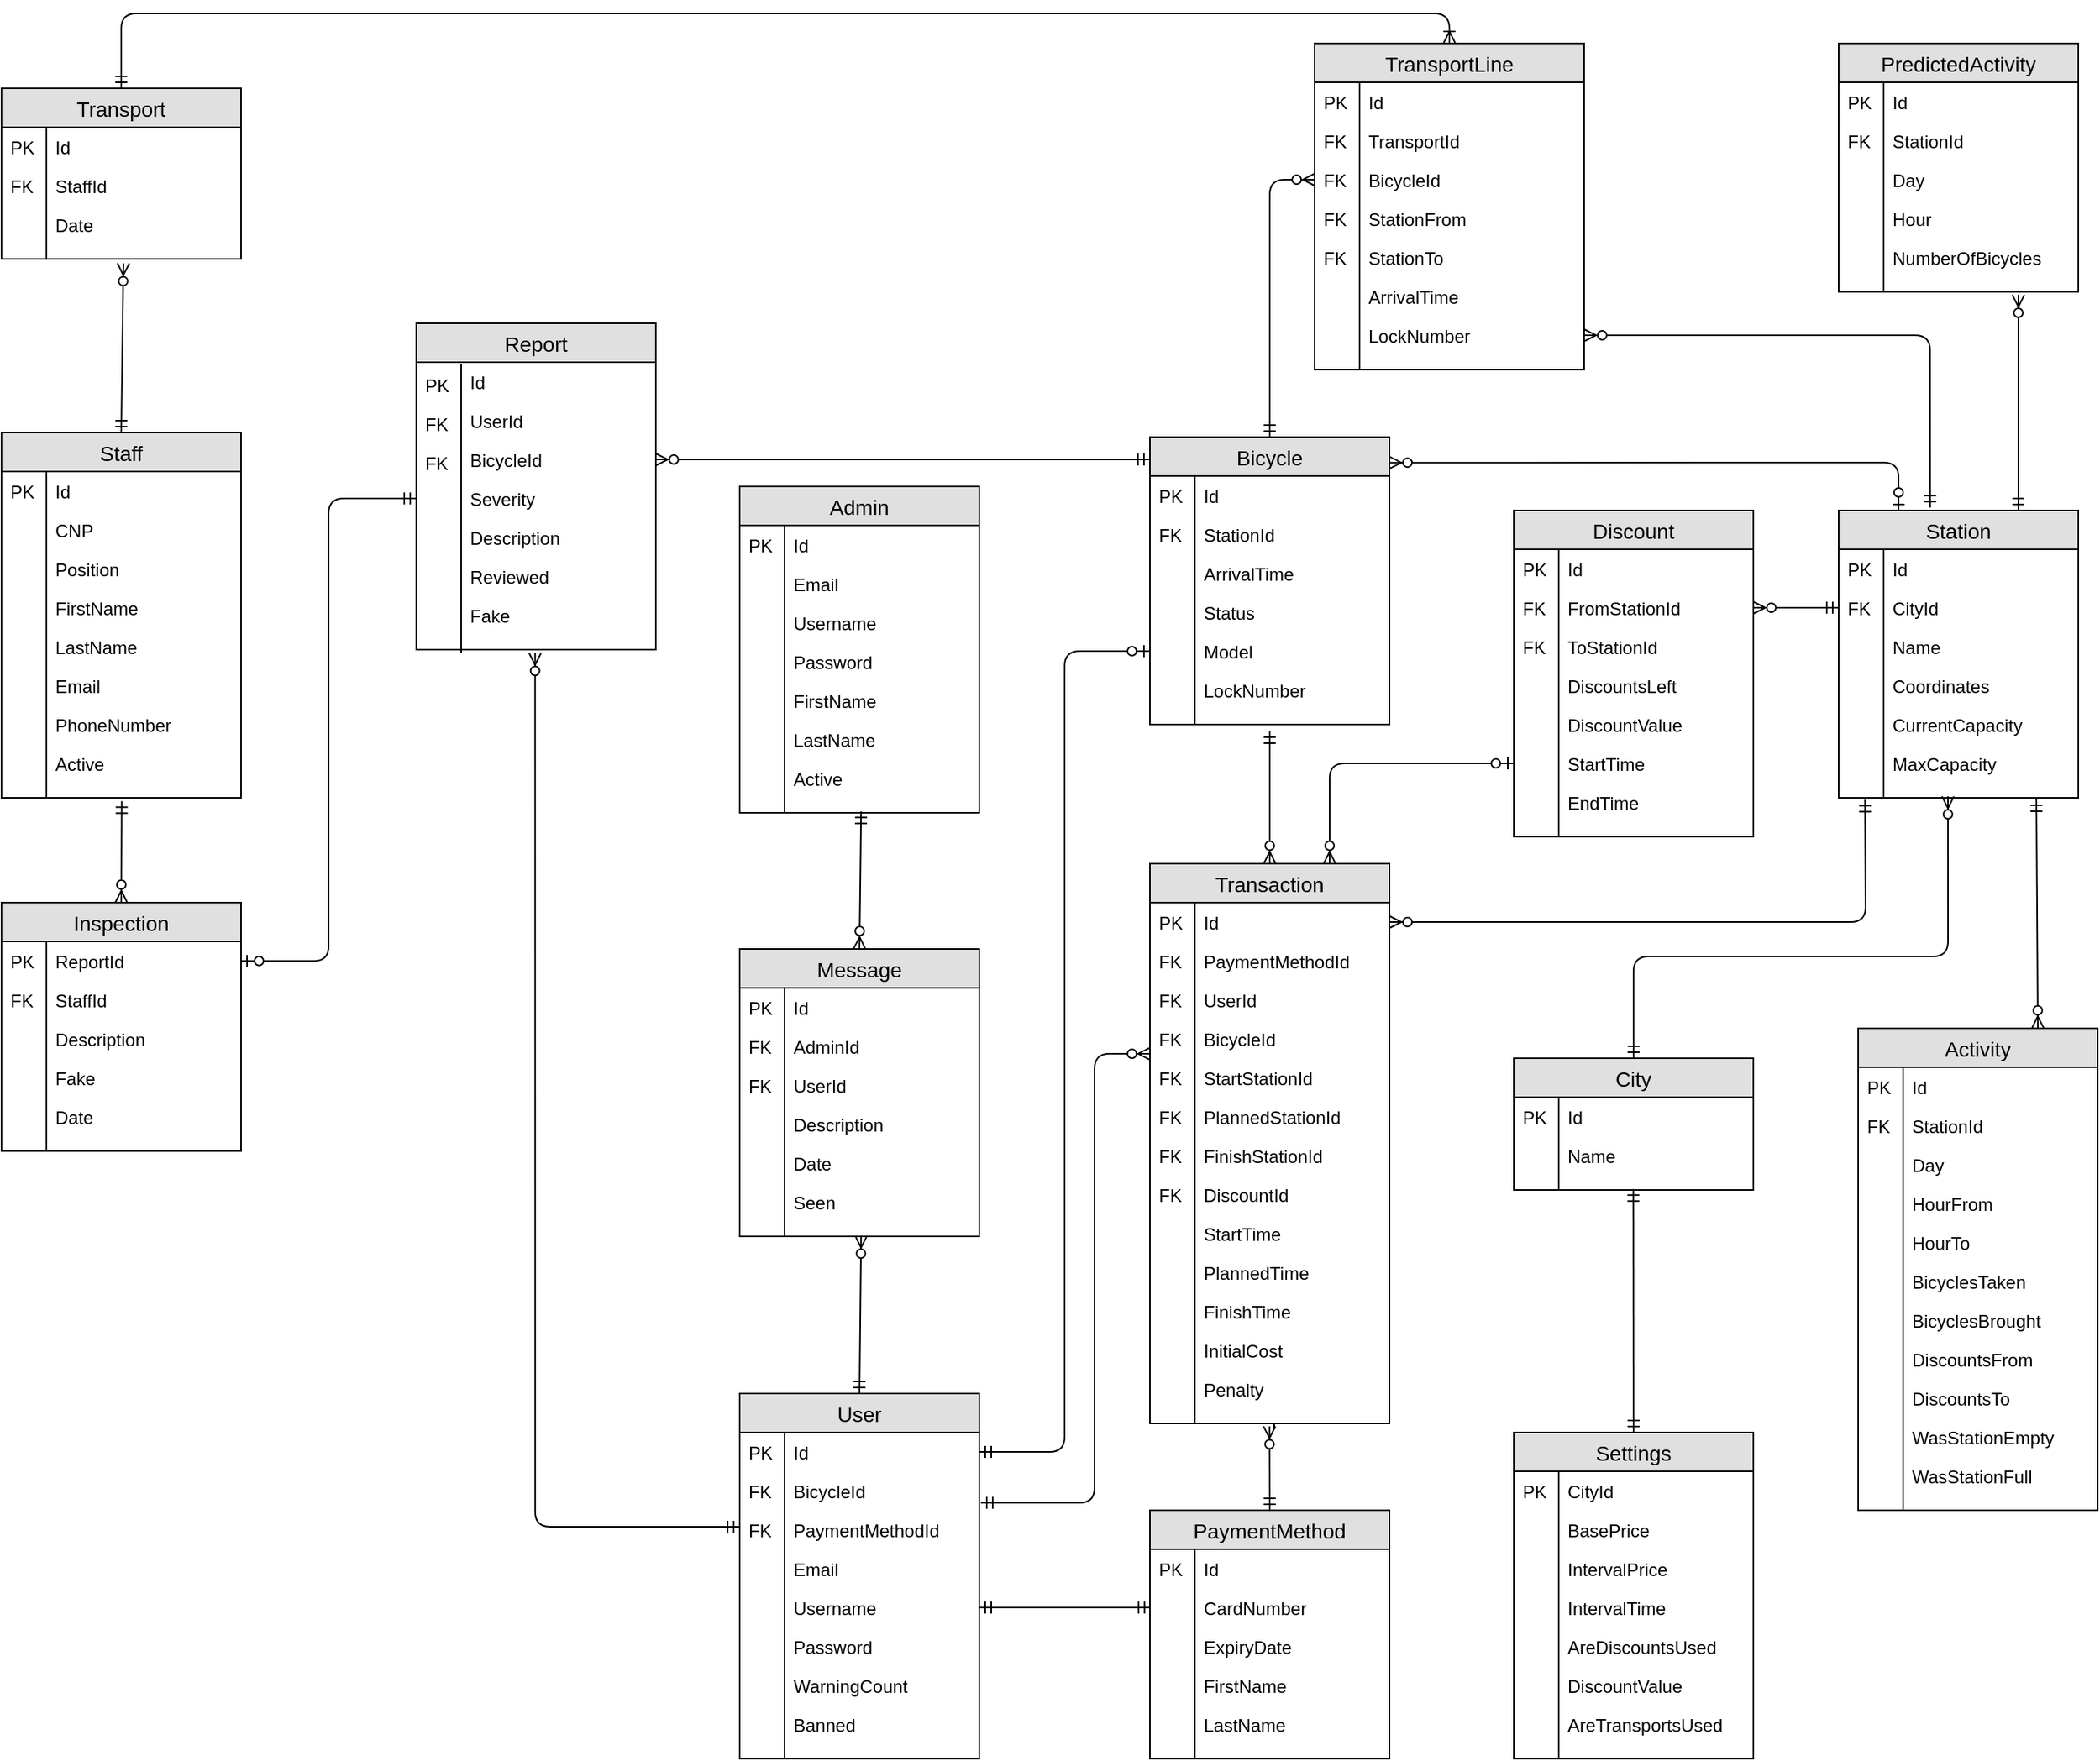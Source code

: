 <mxfile version="12.4.8" type="device"><diagram id="0rX0FKqAA0KxdTpQ-tgH" name="Page-1"><mxGraphModel dx="1579" dy="722" grid="1" gridSize="10" guides="1" tooltips="1" connect="1" arrows="1" fold="1" page="1" pageScale="1" pageWidth="827" pageHeight="1169" math="0" shadow="0"><root><mxCell id="0"/><mxCell id="1" parent="0"/><mxCell id="Z-sRE9FClX6j8gM40LAx-1" value="User" style="swimlane;fontStyle=0;childLayout=stackLayout;horizontal=1;startSize=26;fillColor=#e0e0e0;horizontalStack=0;resizeParent=1;resizeParentMax=0;resizeLast=0;collapsible=1;marginBottom=0;swimlaneFillColor=#ffffff;align=center;fontSize=14;" parent="1" vertex="1"><mxGeometry x="593" y="1122" width="160" height="244" as="geometry"/></mxCell><mxCell id="Z-sRE9FClX6j8gM40LAx-2" value="Id" style="shape=partialRectangle;top=0;left=0;right=0;bottom=0;align=left;verticalAlign=top;fillColor=none;spacingLeft=34;spacingRight=4;overflow=hidden;rotatable=0;points=[[0,0.5],[1,0.5]];portConstraint=eastwest;dropTarget=0;fontSize=12;" parent="Z-sRE9FClX6j8gM40LAx-1" vertex="1"><mxGeometry y="26" width="160" height="26" as="geometry"/></mxCell><mxCell id="Z-sRE9FClX6j8gM40LAx-3" value="PK" style="shape=partialRectangle;top=0;left=0;bottom=0;fillColor=none;align=left;verticalAlign=top;spacingLeft=4;spacingRight=4;overflow=hidden;rotatable=0;points=[];portConstraint=eastwest;part=1;fontSize=12;" parent="Z-sRE9FClX6j8gM40LAx-2" vertex="1" connectable="0"><mxGeometry width="30" height="26" as="geometry"/></mxCell><mxCell id="Z-sRE9FClX6j8gM40LAx-14" value="BicycleId" style="shape=partialRectangle;top=0;left=0;right=0;bottom=0;align=left;verticalAlign=top;fillColor=none;spacingLeft=34;spacingRight=4;overflow=hidden;rotatable=0;points=[[0,0.5],[1,0.5]];portConstraint=eastwest;dropTarget=0;fontSize=12;" parent="Z-sRE9FClX6j8gM40LAx-1" vertex="1"><mxGeometry y="52" width="160" height="26" as="geometry"/></mxCell><mxCell id="Z-sRE9FClX6j8gM40LAx-15" value="FK" style="shape=partialRectangle;top=0;left=0;bottom=0;fillColor=none;align=left;verticalAlign=top;spacingLeft=4;spacingRight=4;overflow=hidden;rotatable=0;points=[];portConstraint=eastwest;part=1;fontSize=12;" parent="Z-sRE9FClX6j8gM40LAx-14" vertex="1" connectable="0"><mxGeometry width="30" height="26" as="geometry"/></mxCell><mxCell id="Z-sRE9FClX6j8gM40LAx-4" value="PaymentMethodId" style="shape=partialRectangle;top=0;left=0;right=0;bottom=0;align=left;verticalAlign=top;fillColor=none;spacingLeft=34;spacingRight=4;overflow=hidden;rotatable=0;points=[[0,0.5],[1,0.5]];portConstraint=eastwest;dropTarget=0;fontSize=12;" parent="Z-sRE9FClX6j8gM40LAx-1" vertex="1"><mxGeometry y="78" width="160" height="26" as="geometry"/></mxCell><mxCell id="Z-sRE9FClX6j8gM40LAx-5" value="FK" style="shape=partialRectangle;top=0;left=0;bottom=0;fillColor=none;align=left;verticalAlign=top;spacingLeft=4;spacingRight=4;overflow=hidden;rotatable=0;points=[];portConstraint=eastwest;part=1;fontSize=12;" parent="Z-sRE9FClX6j8gM40LAx-4" vertex="1" connectable="0"><mxGeometry width="30" height="26" as="geometry"/></mxCell><mxCell id="Z-sRE9FClX6j8gM40LAx-6" value="Email" style="shape=partialRectangle;top=0;left=0;right=0;bottom=0;align=left;verticalAlign=top;fillColor=none;spacingLeft=34;spacingRight=4;overflow=hidden;rotatable=0;points=[[0,0.5],[1,0.5]];portConstraint=eastwest;dropTarget=0;fontSize=12;" parent="Z-sRE9FClX6j8gM40LAx-1" vertex="1"><mxGeometry y="104" width="160" height="26" as="geometry"/></mxCell><mxCell id="Z-sRE9FClX6j8gM40LAx-7" value="" style="shape=partialRectangle;top=0;left=0;bottom=0;fillColor=none;align=left;verticalAlign=top;spacingLeft=4;spacingRight=4;overflow=hidden;rotatable=0;points=[];portConstraint=eastwest;part=1;fontSize=12;" parent="Z-sRE9FClX6j8gM40LAx-6" vertex="1" connectable="0"><mxGeometry width="30" height="26" as="geometry"/></mxCell><mxCell id="Z-sRE9FClX6j8gM40LAx-8" value="Username" style="shape=partialRectangle;top=0;left=0;right=0;bottom=0;align=left;verticalAlign=top;fillColor=none;spacingLeft=34;spacingRight=4;overflow=hidden;rotatable=0;points=[[0,0.5],[1,0.5]];portConstraint=eastwest;dropTarget=0;fontSize=12;" parent="Z-sRE9FClX6j8gM40LAx-1" vertex="1"><mxGeometry y="130" width="160" height="26" as="geometry"/></mxCell><mxCell id="Z-sRE9FClX6j8gM40LAx-9" value="" style="shape=partialRectangle;top=0;left=0;bottom=0;fillColor=none;align=left;verticalAlign=top;spacingLeft=4;spacingRight=4;overflow=hidden;rotatable=0;points=[];portConstraint=eastwest;part=1;fontSize=12;" parent="Z-sRE9FClX6j8gM40LAx-8" vertex="1" connectable="0"><mxGeometry width="30" height="26" as="geometry"/></mxCell><mxCell id="Z-sRE9FClX6j8gM40LAx-10" value="Password" style="shape=partialRectangle;top=0;left=0;right=0;bottom=0;align=left;verticalAlign=top;fillColor=none;spacingLeft=34;spacingRight=4;overflow=hidden;rotatable=0;points=[[0,0.5],[1,0.5]];portConstraint=eastwest;dropTarget=0;fontSize=12;" parent="Z-sRE9FClX6j8gM40LAx-1" vertex="1"><mxGeometry y="156" width="160" height="26" as="geometry"/></mxCell><mxCell id="Z-sRE9FClX6j8gM40LAx-11" value="" style="shape=partialRectangle;top=0;left=0;bottom=0;fillColor=none;align=left;verticalAlign=top;spacingLeft=4;spacingRight=4;overflow=hidden;rotatable=0;points=[];portConstraint=eastwest;part=1;fontSize=12;" parent="Z-sRE9FClX6j8gM40LAx-10" vertex="1" connectable="0"><mxGeometry width="30" height="26" as="geometry"/></mxCell><mxCell id="Z-sRE9FClX6j8gM40LAx-12" value="WarningCount" style="shape=partialRectangle;top=0;left=0;right=0;bottom=0;align=left;verticalAlign=top;fillColor=none;spacingLeft=34;spacingRight=4;overflow=hidden;rotatable=0;points=[[0,0.5],[1,0.5]];portConstraint=eastwest;dropTarget=0;fontSize=12;" parent="Z-sRE9FClX6j8gM40LAx-1" vertex="1"><mxGeometry y="182" width="160" height="26" as="geometry"/></mxCell><mxCell id="Z-sRE9FClX6j8gM40LAx-13" value="" style="shape=partialRectangle;top=0;left=0;bottom=0;fillColor=none;align=left;verticalAlign=top;spacingLeft=4;spacingRight=4;overflow=hidden;rotatable=0;points=[];portConstraint=eastwest;part=1;fontSize=12;" parent="Z-sRE9FClX6j8gM40LAx-12" vertex="1" connectable="0"><mxGeometry width="30" height="26" as="geometry"/></mxCell><mxCell id="Z-sRE9FClX6j8gM40LAx-16" value="Banned" style="shape=partialRectangle;top=0;left=0;right=0;bottom=0;align=left;verticalAlign=top;fillColor=none;spacingLeft=34;spacingRight=4;overflow=hidden;rotatable=0;points=[[0,0.5],[1,0.5]];portConstraint=eastwest;dropTarget=0;fontSize=12;" parent="Z-sRE9FClX6j8gM40LAx-1" vertex="1"><mxGeometry y="208" width="160" height="26" as="geometry"/></mxCell><mxCell id="Z-sRE9FClX6j8gM40LAx-17" value="" style="shape=partialRectangle;top=0;left=0;bottom=0;fillColor=none;align=left;verticalAlign=top;spacingLeft=4;spacingRight=4;overflow=hidden;rotatable=0;points=[];portConstraint=eastwest;part=1;fontSize=12;" parent="Z-sRE9FClX6j8gM40LAx-16" vertex="1" connectable="0"><mxGeometry width="30" height="26" as="geometry"/></mxCell><mxCell id="Z-sRE9FClX6j8gM40LAx-18" value="" style="shape=partialRectangle;top=0;left=0;right=0;bottom=0;align=left;verticalAlign=top;fillColor=none;spacingLeft=34;spacingRight=4;overflow=hidden;rotatable=0;points=[[0,0.5],[1,0.5]];portConstraint=eastwest;dropTarget=0;fontSize=12;" parent="Z-sRE9FClX6j8gM40LAx-1" vertex="1"><mxGeometry y="234" width="160" height="10" as="geometry"/></mxCell><mxCell id="Z-sRE9FClX6j8gM40LAx-19" value="" style="shape=partialRectangle;top=0;left=0;bottom=0;fillColor=none;align=left;verticalAlign=top;spacingLeft=4;spacingRight=4;overflow=hidden;rotatable=0;points=[];portConstraint=eastwest;part=1;fontSize=12;" parent="Z-sRE9FClX6j8gM40LAx-18" vertex="1" connectable="0"><mxGeometry width="30" height="10" as="geometry"/></mxCell><mxCell id="Z-sRE9FClX6j8gM40LAx-20" value="Bicycle" style="swimlane;fontStyle=0;childLayout=stackLayout;horizontal=1;startSize=26;fillColor=#e0e0e0;horizontalStack=0;resizeParent=1;resizeParentMax=0;resizeLast=0;collapsible=1;marginBottom=0;swimlaneFillColor=#ffffff;align=center;fontSize=14;" parent="1" vertex="1"><mxGeometry x="867" y="483" width="160" height="192" as="geometry"/></mxCell><mxCell id="Z-sRE9FClX6j8gM40LAx-21" value="Id" style="shape=partialRectangle;top=0;left=0;right=0;bottom=0;align=left;verticalAlign=top;fillColor=none;spacingLeft=34;spacingRight=4;overflow=hidden;rotatable=0;points=[[0,0.5],[1,0.5]];portConstraint=eastwest;dropTarget=0;fontSize=12;" parent="Z-sRE9FClX6j8gM40LAx-20" vertex="1"><mxGeometry y="26" width="160" height="26" as="geometry"/></mxCell><mxCell id="Z-sRE9FClX6j8gM40LAx-22" value="PK" style="shape=partialRectangle;top=0;left=0;bottom=0;fillColor=none;align=left;verticalAlign=top;spacingLeft=4;spacingRight=4;overflow=hidden;rotatable=0;points=[];portConstraint=eastwest;part=1;fontSize=12;" parent="Z-sRE9FClX6j8gM40LAx-21" vertex="1" connectable="0"><mxGeometry width="30" height="26" as="geometry"/></mxCell><mxCell id="Z-sRE9FClX6j8gM40LAx-23" value="StationId" style="shape=partialRectangle;top=0;left=0;right=0;bottom=0;align=left;verticalAlign=top;fillColor=none;spacingLeft=34;spacingRight=4;overflow=hidden;rotatable=0;points=[[0,0.5],[1,0.5]];portConstraint=eastwest;dropTarget=0;fontSize=12;" parent="Z-sRE9FClX6j8gM40LAx-20" vertex="1"><mxGeometry y="52" width="160" height="26" as="geometry"/></mxCell><mxCell id="Z-sRE9FClX6j8gM40LAx-24" value="FK" style="shape=partialRectangle;top=0;left=0;bottom=0;fillColor=none;align=left;verticalAlign=top;spacingLeft=4;spacingRight=4;overflow=hidden;rotatable=0;points=[];portConstraint=eastwest;part=1;fontSize=12;" parent="Z-sRE9FClX6j8gM40LAx-23" vertex="1" connectable="0"><mxGeometry width="30" height="26" as="geometry"/></mxCell><mxCell id="BMB6_ZWwWO3_o0lIclf0-1" value="ArrivalTime" style="shape=partialRectangle;top=0;left=0;right=0;bottom=0;align=left;verticalAlign=top;fillColor=none;spacingLeft=34;spacingRight=4;overflow=hidden;rotatable=0;points=[[0,0.5],[1,0.5]];portConstraint=eastwest;dropTarget=0;fontSize=12;" parent="Z-sRE9FClX6j8gM40LAx-20" vertex="1"><mxGeometry y="78" width="160" height="26" as="geometry"/></mxCell><mxCell id="BMB6_ZWwWO3_o0lIclf0-2" value="" style="shape=partialRectangle;top=0;left=0;bottom=0;fillColor=none;align=left;verticalAlign=top;spacingLeft=4;spacingRight=4;overflow=hidden;rotatable=0;points=[];portConstraint=eastwest;part=1;fontSize=12;" parent="BMB6_ZWwWO3_o0lIclf0-1" vertex="1" connectable="0"><mxGeometry width="30" height="26" as="geometry"/></mxCell><mxCell id="Z-sRE9FClX6j8gM40LAx-25" value="Status" style="shape=partialRectangle;top=0;left=0;right=0;bottom=0;align=left;verticalAlign=top;fillColor=none;spacingLeft=34;spacingRight=4;overflow=hidden;rotatable=0;points=[[0,0.5],[1,0.5]];portConstraint=eastwest;dropTarget=0;fontSize=12;" parent="Z-sRE9FClX6j8gM40LAx-20" vertex="1"><mxGeometry y="104" width="160" height="26" as="geometry"/></mxCell><mxCell id="Z-sRE9FClX6j8gM40LAx-26" value="" style="shape=partialRectangle;top=0;left=0;bottom=0;fillColor=none;align=left;verticalAlign=top;spacingLeft=4;spacingRight=4;overflow=hidden;rotatable=0;points=[];portConstraint=eastwest;part=1;fontSize=12;" parent="Z-sRE9FClX6j8gM40LAx-25" vertex="1" connectable="0"><mxGeometry width="30" height="26" as="geometry"/></mxCell><mxCell id="Z-sRE9FClX6j8gM40LAx-29" value="Model" style="shape=partialRectangle;top=0;left=0;right=0;bottom=0;align=left;verticalAlign=top;fillColor=none;spacingLeft=34;spacingRight=4;overflow=hidden;rotatable=0;points=[[0,0.5],[1,0.5]];portConstraint=eastwest;dropTarget=0;fontSize=12;" parent="Z-sRE9FClX6j8gM40LAx-20" vertex="1"><mxGeometry y="130" width="160" height="26" as="geometry"/></mxCell><mxCell id="Z-sRE9FClX6j8gM40LAx-30" value="" style="shape=partialRectangle;top=0;left=0;bottom=0;fillColor=none;align=left;verticalAlign=top;spacingLeft=4;spacingRight=4;overflow=hidden;rotatable=0;points=[];portConstraint=eastwest;part=1;fontSize=12;" parent="Z-sRE9FClX6j8gM40LAx-29" vertex="1" connectable="0"><mxGeometry width="30" height="26" as="geometry"/></mxCell><mxCell id="Z-sRE9FClX6j8gM40LAx-31" value="LockNumber" style="shape=partialRectangle;top=0;left=0;right=0;bottom=0;align=left;verticalAlign=top;fillColor=none;spacingLeft=34;spacingRight=4;overflow=hidden;rotatable=0;points=[[0,0.5],[1,0.5]];portConstraint=eastwest;dropTarget=0;fontSize=12;" parent="Z-sRE9FClX6j8gM40LAx-20" vertex="1"><mxGeometry y="156" width="160" height="26" as="geometry"/></mxCell><mxCell id="Z-sRE9FClX6j8gM40LAx-32" value="" style="shape=partialRectangle;top=0;left=0;bottom=0;fillColor=none;align=left;verticalAlign=top;spacingLeft=4;spacingRight=4;overflow=hidden;rotatable=0;points=[];portConstraint=eastwest;part=1;fontSize=12;" parent="Z-sRE9FClX6j8gM40LAx-31" vertex="1" connectable="0"><mxGeometry width="30" height="26" as="geometry"/></mxCell><mxCell id="Z-sRE9FClX6j8gM40LAx-35" value="" style="shape=partialRectangle;top=0;left=0;right=0;bottom=0;align=left;verticalAlign=top;fillColor=none;spacingLeft=34;spacingRight=4;overflow=hidden;rotatable=0;points=[[0,0.5],[1,0.5]];portConstraint=eastwest;dropTarget=0;fontSize=12;" parent="Z-sRE9FClX6j8gM40LAx-20" vertex="1"><mxGeometry y="182" width="160" height="10" as="geometry"/></mxCell><mxCell id="Z-sRE9FClX6j8gM40LAx-36" value="" style="shape=partialRectangle;top=0;left=0;bottom=0;fillColor=none;align=left;verticalAlign=top;spacingLeft=4;spacingRight=4;overflow=hidden;rotatable=0;points=[];portConstraint=eastwest;part=1;fontSize=12;" parent="Z-sRE9FClX6j8gM40LAx-35" vertex="1" connectable="0"><mxGeometry width="30" height="10" as="geometry"/></mxCell><mxCell id="Z-sRE9FClX6j8gM40LAx-37" value="Station" style="swimlane;fontStyle=0;childLayout=stackLayout;horizontal=1;startSize=26;fillColor=#e0e0e0;horizontalStack=0;resizeParent=1;resizeParentMax=0;resizeLast=0;collapsible=1;marginBottom=0;swimlaneFillColor=#ffffff;align=center;fontSize=14;" parent="1" vertex="1"><mxGeometry x="1327" y="532" width="160" height="192" as="geometry"/></mxCell><mxCell id="Z-sRE9FClX6j8gM40LAx-38" value="Id" style="shape=partialRectangle;top=0;left=0;right=0;bottom=0;align=left;verticalAlign=top;fillColor=none;spacingLeft=34;spacingRight=4;overflow=hidden;rotatable=0;points=[[0,0.5],[1,0.5]];portConstraint=eastwest;dropTarget=0;fontSize=12;" parent="Z-sRE9FClX6j8gM40LAx-37" vertex="1"><mxGeometry y="26" width="160" height="26" as="geometry"/></mxCell><mxCell id="Z-sRE9FClX6j8gM40LAx-39" value="PK" style="shape=partialRectangle;top=0;left=0;bottom=0;fillColor=none;align=left;verticalAlign=top;spacingLeft=4;spacingRight=4;overflow=hidden;rotatable=0;points=[];portConstraint=eastwest;part=1;fontSize=12;" parent="Z-sRE9FClX6j8gM40LAx-38" vertex="1" connectable="0"><mxGeometry width="30" height="26" as="geometry"/></mxCell><mxCell id="Z-sRE9FClX6j8gM40LAx-40" value="CityId" style="shape=partialRectangle;top=0;left=0;right=0;bottom=0;align=left;verticalAlign=top;fillColor=none;spacingLeft=34;spacingRight=4;overflow=hidden;rotatable=0;points=[[0,0.5],[1,0.5]];portConstraint=eastwest;dropTarget=0;fontSize=12;" parent="Z-sRE9FClX6j8gM40LAx-37" vertex="1"><mxGeometry y="52" width="160" height="26" as="geometry"/></mxCell><mxCell id="Z-sRE9FClX6j8gM40LAx-41" value="FK" style="shape=partialRectangle;top=0;left=0;bottom=0;fillColor=none;align=left;verticalAlign=top;spacingLeft=4;spacingRight=4;overflow=hidden;rotatable=0;points=[];portConstraint=eastwest;part=1;fontSize=12;" parent="Z-sRE9FClX6j8gM40LAx-40" vertex="1" connectable="0"><mxGeometry width="30" height="26" as="geometry"/></mxCell><mxCell id="Z-sRE9FClX6j8gM40LAx-42" value="Name" style="shape=partialRectangle;top=0;left=0;right=0;bottom=0;align=left;verticalAlign=top;fillColor=none;spacingLeft=34;spacingRight=4;overflow=hidden;rotatable=0;points=[[0,0.5],[1,0.5]];portConstraint=eastwest;dropTarget=0;fontSize=12;" parent="Z-sRE9FClX6j8gM40LAx-37" vertex="1"><mxGeometry y="78" width="160" height="26" as="geometry"/></mxCell><mxCell id="Z-sRE9FClX6j8gM40LAx-43" value="" style="shape=partialRectangle;top=0;left=0;bottom=0;fillColor=none;align=left;verticalAlign=top;spacingLeft=4;spacingRight=4;overflow=hidden;rotatable=0;points=[];portConstraint=eastwest;part=1;fontSize=12;" parent="Z-sRE9FClX6j8gM40LAx-42" vertex="1" connectable="0"><mxGeometry width="30" height="26" as="geometry"/></mxCell><mxCell id="Z-sRE9FClX6j8gM40LAx-44" value="Coordinates" style="shape=partialRectangle;top=0;left=0;right=0;bottom=0;align=left;verticalAlign=top;fillColor=none;spacingLeft=34;spacingRight=4;overflow=hidden;rotatable=0;points=[[0,0.5],[1,0.5]];portConstraint=eastwest;dropTarget=0;fontSize=12;" parent="Z-sRE9FClX6j8gM40LAx-37" vertex="1"><mxGeometry y="104" width="160" height="26" as="geometry"/></mxCell><mxCell id="Z-sRE9FClX6j8gM40LAx-45" value="" style="shape=partialRectangle;top=0;left=0;bottom=0;fillColor=none;align=left;verticalAlign=top;spacingLeft=4;spacingRight=4;overflow=hidden;rotatable=0;points=[];portConstraint=eastwest;part=1;fontSize=12;" parent="Z-sRE9FClX6j8gM40LAx-44" vertex="1" connectable="0"><mxGeometry width="30" height="26" as="geometry"/></mxCell><mxCell id="Z-sRE9FClX6j8gM40LAx-46" value="CurrentCapacity" style="shape=partialRectangle;top=0;left=0;right=0;bottom=0;align=left;verticalAlign=top;fillColor=none;spacingLeft=34;spacingRight=4;overflow=hidden;rotatable=0;points=[[0,0.5],[1,0.5]];portConstraint=eastwest;dropTarget=0;fontSize=12;" parent="Z-sRE9FClX6j8gM40LAx-37" vertex="1"><mxGeometry y="130" width="160" height="26" as="geometry"/></mxCell><mxCell id="Z-sRE9FClX6j8gM40LAx-47" value="" style="shape=partialRectangle;top=0;left=0;bottom=0;fillColor=none;align=left;verticalAlign=top;spacingLeft=4;spacingRight=4;overflow=hidden;rotatable=0;points=[];portConstraint=eastwest;part=1;fontSize=12;" parent="Z-sRE9FClX6j8gM40LAx-46" vertex="1" connectable="0"><mxGeometry width="30" height="26" as="geometry"/></mxCell><mxCell id="Z-sRE9FClX6j8gM40LAx-282" value="MaxCapacity" style="shape=partialRectangle;top=0;left=0;right=0;bottom=0;align=left;verticalAlign=top;fillColor=none;spacingLeft=34;spacingRight=4;overflow=hidden;rotatable=0;points=[[0,0.5],[1,0.5]];portConstraint=eastwest;dropTarget=0;fontSize=12;" parent="Z-sRE9FClX6j8gM40LAx-37" vertex="1"><mxGeometry y="156" width="160" height="26" as="geometry"/></mxCell><mxCell id="Z-sRE9FClX6j8gM40LAx-283" value="" style="shape=partialRectangle;top=0;left=0;bottom=0;fillColor=none;align=left;verticalAlign=top;spacingLeft=4;spacingRight=4;overflow=hidden;rotatable=0;points=[];portConstraint=eastwest;part=1;fontSize=12;" parent="Z-sRE9FClX6j8gM40LAx-282" vertex="1" connectable="0"><mxGeometry width="30" height="26" as="geometry"/></mxCell><mxCell id="Z-sRE9FClX6j8gM40LAx-48" value="" style="shape=partialRectangle;top=0;left=0;right=0;bottom=0;align=left;verticalAlign=top;fillColor=none;spacingLeft=34;spacingRight=4;overflow=hidden;rotatable=0;points=[[0,0.5],[1,0.5]];portConstraint=eastwest;dropTarget=0;fontSize=12;" parent="Z-sRE9FClX6j8gM40LAx-37" vertex="1"><mxGeometry y="182" width="160" height="10" as="geometry"/></mxCell><mxCell id="Z-sRE9FClX6j8gM40LAx-49" value="" style="shape=partialRectangle;top=0;left=0;bottom=0;fillColor=none;align=left;verticalAlign=top;spacingLeft=4;spacingRight=4;overflow=hidden;rotatable=0;points=[];portConstraint=eastwest;part=1;fontSize=12;" parent="Z-sRE9FClX6j8gM40LAx-48" vertex="1" connectable="0"><mxGeometry width="30" height="10" as="geometry"/></mxCell><mxCell id="Z-sRE9FClX6j8gM40LAx-86" value="PaymentMethod" style="swimlane;fontStyle=0;childLayout=stackLayout;horizontal=1;startSize=26;fillColor=#e0e0e0;horizontalStack=0;resizeParent=1;resizeParentMax=0;resizeLast=0;collapsible=1;marginBottom=0;swimlaneFillColor=#ffffff;align=center;fontSize=14;" parent="1" vertex="1"><mxGeometry x="867" y="1200" width="160" height="166" as="geometry"/></mxCell><mxCell id="Z-sRE9FClX6j8gM40LAx-87" value="Id" style="shape=partialRectangle;top=0;left=0;right=0;bottom=0;align=left;verticalAlign=top;fillColor=none;spacingLeft=34;spacingRight=4;overflow=hidden;rotatable=0;points=[[0,0.5],[1,0.5]];portConstraint=eastwest;dropTarget=0;fontSize=12;" parent="Z-sRE9FClX6j8gM40LAx-86" vertex="1"><mxGeometry y="26" width="160" height="26" as="geometry"/></mxCell><mxCell id="Z-sRE9FClX6j8gM40LAx-88" value="PK" style="shape=partialRectangle;top=0;left=0;bottom=0;fillColor=none;align=left;verticalAlign=top;spacingLeft=4;spacingRight=4;overflow=hidden;rotatable=0;points=[];portConstraint=eastwest;part=1;fontSize=12;" parent="Z-sRE9FClX6j8gM40LAx-87" vertex="1" connectable="0"><mxGeometry width="30" height="26" as="geometry"/></mxCell><mxCell id="Z-sRE9FClX6j8gM40LAx-91" value="CardNumber" style="shape=partialRectangle;top=0;left=0;right=0;bottom=0;align=left;verticalAlign=top;fillColor=none;spacingLeft=34;spacingRight=4;overflow=hidden;rotatable=0;points=[[0,0.5],[1,0.5]];portConstraint=eastwest;dropTarget=0;fontSize=12;" parent="Z-sRE9FClX6j8gM40LAx-86" vertex="1"><mxGeometry y="52" width="160" height="26" as="geometry"/></mxCell><mxCell id="Z-sRE9FClX6j8gM40LAx-92" value="" style="shape=partialRectangle;top=0;left=0;bottom=0;fillColor=none;align=left;verticalAlign=top;spacingLeft=4;spacingRight=4;overflow=hidden;rotatable=0;points=[];portConstraint=eastwest;part=1;fontSize=12;" parent="Z-sRE9FClX6j8gM40LAx-91" vertex="1" connectable="0"><mxGeometry width="30" height="26" as="geometry"/></mxCell><mxCell id="Z-sRE9FClX6j8gM40LAx-93" value="ExpiryDate" style="shape=partialRectangle;top=0;left=0;right=0;bottom=0;align=left;verticalAlign=top;fillColor=none;spacingLeft=34;spacingRight=4;overflow=hidden;rotatable=0;points=[[0,0.5],[1,0.5]];portConstraint=eastwest;dropTarget=0;fontSize=12;" parent="Z-sRE9FClX6j8gM40LAx-86" vertex="1"><mxGeometry y="78" width="160" height="26" as="geometry"/></mxCell><mxCell id="Z-sRE9FClX6j8gM40LAx-94" value="" style="shape=partialRectangle;top=0;left=0;bottom=0;fillColor=none;align=left;verticalAlign=top;spacingLeft=4;spacingRight=4;overflow=hidden;rotatable=0;points=[];portConstraint=eastwest;part=1;fontSize=12;" parent="Z-sRE9FClX6j8gM40LAx-93" vertex="1" connectable="0"><mxGeometry width="30" height="26" as="geometry"/></mxCell><mxCell id="Z-sRE9FClX6j8gM40LAx-95" value="FirstName" style="shape=partialRectangle;top=0;left=0;right=0;bottom=0;align=left;verticalAlign=top;fillColor=none;spacingLeft=34;spacingRight=4;overflow=hidden;rotatable=0;points=[[0,0.5],[1,0.5]];portConstraint=eastwest;dropTarget=0;fontSize=12;" parent="Z-sRE9FClX6j8gM40LAx-86" vertex="1"><mxGeometry y="104" width="160" height="26" as="geometry"/></mxCell><mxCell id="Z-sRE9FClX6j8gM40LAx-96" value="" style="shape=partialRectangle;top=0;left=0;bottom=0;fillColor=none;align=left;verticalAlign=top;spacingLeft=4;spacingRight=4;overflow=hidden;rotatable=0;points=[];portConstraint=eastwest;part=1;fontSize=12;" parent="Z-sRE9FClX6j8gM40LAx-95" vertex="1" connectable="0"><mxGeometry width="30" height="26" as="geometry"/></mxCell><mxCell id="Z-sRE9FClX6j8gM40LAx-97" value="LastName" style="shape=partialRectangle;top=0;left=0;right=0;bottom=0;align=left;verticalAlign=top;fillColor=none;spacingLeft=34;spacingRight=4;overflow=hidden;rotatable=0;points=[[0,0.5],[1,0.5]];portConstraint=eastwest;dropTarget=0;fontSize=12;" parent="Z-sRE9FClX6j8gM40LAx-86" vertex="1"><mxGeometry y="130" width="160" height="26" as="geometry"/></mxCell><mxCell id="Z-sRE9FClX6j8gM40LAx-98" value="" style="shape=partialRectangle;top=0;left=0;bottom=0;fillColor=none;align=left;verticalAlign=top;spacingLeft=4;spacingRight=4;overflow=hidden;rotatable=0;points=[];portConstraint=eastwest;part=1;fontSize=12;" parent="Z-sRE9FClX6j8gM40LAx-97" vertex="1" connectable="0"><mxGeometry width="30" height="26" as="geometry"/></mxCell><mxCell id="Z-sRE9FClX6j8gM40LAx-99" value="" style="shape=partialRectangle;top=0;left=0;right=0;bottom=0;align=left;verticalAlign=top;fillColor=none;spacingLeft=34;spacingRight=4;overflow=hidden;rotatable=0;points=[[0,0.5],[1,0.5]];portConstraint=eastwest;dropTarget=0;fontSize=12;" parent="Z-sRE9FClX6j8gM40LAx-86" vertex="1"><mxGeometry y="156" width="160" height="10" as="geometry"/></mxCell><mxCell id="Z-sRE9FClX6j8gM40LAx-100" value="" style="shape=partialRectangle;top=0;left=0;bottom=0;fillColor=none;align=left;verticalAlign=top;spacingLeft=4;spacingRight=4;overflow=hidden;rotatable=0;points=[];portConstraint=eastwest;part=1;fontSize=12;" parent="Z-sRE9FClX6j8gM40LAx-99" vertex="1" connectable="0"><mxGeometry width="30" height="10" as="geometry"/></mxCell><mxCell id="Z-sRE9FClX6j8gM40LAx-101" value="Discount" style="swimlane;fontStyle=0;childLayout=stackLayout;horizontal=1;startSize=26;fillColor=#e0e0e0;horizontalStack=0;resizeParent=1;resizeParentMax=0;resizeLast=0;collapsible=1;marginBottom=0;swimlaneFillColor=#ffffff;align=center;fontSize=14;" parent="1" vertex="1"><mxGeometry x="1110" y="532" width="160" height="218" as="geometry"/></mxCell><mxCell id="Z-sRE9FClX6j8gM40LAx-102" value="Id" style="shape=partialRectangle;top=0;left=0;right=0;bottom=0;align=left;verticalAlign=top;fillColor=none;spacingLeft=34;spacingRight=4;overflow=hidden;rotatable=0;points=[[0,0.5],[1,0.5]];portConstraint=eastwest;dropTarget=0;fontSize=12;" parent="Z-sRE9FClX6j8gM40LAx-101" vertex="1"><mxGeometry y="26" width="160" height="26" as="geometry"/></mxCell><mxCell id="Z-sRE9FClX6j8gM40LAx-103" value="PK" style="shape=partialRectangle;top=0;left=0;bottom=0;fillColor=none;align=left;verticalAlign=top;spacingLeft=4;spacingRight=4;overflow=hidden;rotatable=0;points=[];portConstraint=eastwest;part=1;fontSize=12;" parent="Z-sRE9FClX6j8gM40LAx-102" vertex="1" connectable="0"><mxGeometry width="30" height="26" as="geometry"/></mxCell><mxCell id="Z-sRE9FClX6j8gM40LAx-104" value="FromStationId" style="shape=partialRectangle;top=0;left=0;right=0;bottom=0;align=left;verticalAlign=top;fillColor=none;spacingLeft=34;spacingRight=4;overflow=hidden;rotatable=0;points=[[0,0.5],[1,0.5]];portConstraint=eastwest;dropTarget=0;fontSize=12;" parent="Z-sRE9FClX6j8gM40LAx-101" vertex="1"><mxGeometry y="52" width="160" height="26" as="geometry"/></mxCell><mxCell id="Z-sRE9FClX6j8gM40LAx-105" value="FK" style="shape=partialRectangle;top=0;left=0;bottom=0;fillColor=none;align=left;verticalAlign=top;spacingLeft=4;spacingRight=4;overflow=hidden;rotatable=0;points=[];portConstraint=eastwest;part=1;fontSize=12;" parent="Z-sRE9FClX6j8gM40LAx-104" vertex="1" connectable="0"><mxGeometry width="30" height="26" as="geometry"/></mxCell><mxCell id="Z-sRE9FClX6j8gM40LAx-106" value="ToStationId" style="shape=partialRectangle;top=0;left=0;right=0;bottom=0;align=left;verticalAlign=top;fillColor=none;spacingLeft=34;spacingRight=4;overflow=hidden;rotatable=0;points=[[0,0.5],[1,0.5]];portConstraint=eastwest;dropTarget=0;fontSize=12;" parent="Z-sRE9FClX6j8gM40LAx-101" vertex="1"><mxGeometry y="78" width="160" height="26" as="geometry"/></mxCell><mxCell id="Z-sRE9FClX6j8gM40LAx-107" value="FK" style="shape=partialRectangle;top=0;left=0;bottom=0;fillColor=none;align=left;verticalAlign=top;spacingLeft=4;spacingRight=4;overflow=hidden;rotatable=0;points=[];portConstraint=eastwest;part=1;fontSize=12;" parent="Z-sRE9FClX6j8gM40LAx-106" vertex="1" connectable="0"><mxGeometry width="30" height="26" as="geometry"/></mxCell><mxCell id="Z-sRE9FClX6j8gM40LAx-108" value="DiscountsLeft" style="shape=partialRectangle;top=0;left=0;right=0;bottom=0;align=left;verticalAlign=top;fillColor=none;spacingLeft=34;spacingRight=4;overflow=hidden;rotatable=0;points=[[0,0.5],[1,0.5]];portConstraint=eastwest;dropTarget=0;fontSize=12;" parent="Z-sRE9FClX6j8gM40LAx-101" vertex="1"><mxGeometry y="104" width="160" height="26" as="geometry"/></mxCell><mxCell id="Z-sRE9FClX6j8gM40LAx-109" value="" style="shape=partialRectangle;top=0;left=0;bottom=0;fillColor=none;align=left;verticalAlign=top;spacingLeft=4;spacingRight=4;overflow=hidden;rotatable=0;points=[];portConstraint=eastwest;part=1;fontSize=12;" parent="Z-sRE9FClX6j8gM40LAx-108" vertex="1" connectable="0"><mxGeometry width="30" height="26" as="geometry"/></mxCell><mxCell id="Z-sRE9FClX6j8gM40LAx-110" value="DiscountValue" style="shape=partialRectangle;top=0;left=0;right=0;bottom=0;align=left;verticalAlign=top;fillColor=none;spacingLeft=34;spacingRight=4;overflow=hidden;rotatable=0;points=[[0,0.5],[1,0.5]];portConstraint=eastwest;dropTarget=0;fontSize=12;" parent="Z-sRE9FClX6j8gM40LAx-101" vertex="1"><mxGeometry y="130" width="160" height="26" as="geometry"/></mxCell><mxCell id="Z-sRE9FClX6j8gM40LAx-111" value="" style="shape=partialRectangle;top=0;left=0;bottom=0;fillColor=none;align=left;verticalAlign=top;spacingLeft=4;spacingRight=4;overflow=hidden;rotatable=0;points=[];portConstraint=eastwest;part=1;fontSize=12;" parent="Z-sRE9FClX6j8gM40LAx-110" vertex="1" connectable="0"><mxGeometry width="30" height="26" as="geometry"/></mxCell><mxCell id="Z-sRE9FClX6j8gM40LAx-112" value="StartTime" style="shape=partialRectangle;top=0;left=0;right=0;bottom=0;align=left;verticalAlign=top;fillColor=none;spacingLeft=34;spacingRight=4;overflow=hidden;rotatable=0;points=[[0,0.5],[1,0.5]];portConstraint=eastwest;dropTarget=0;fontSize=12;" parent="Z-sRE9FClX6j8gM40LAx-101" vertex="1"><mxGeometry y="156" width="160" height="26" as="geometry"/></mxCell><mxCell id="Z-sRE9FClX6j8gM40LAx-113" value="" style="shape=partialRectangle;top=0;left=0;bottom=0;fillColor=none;align=left;verticalAlign=top;spacingLeft=4;spacingRight=4;overflow=hidden;rotatable=0;points=[];portConstraint=eastwest;part=1;fontSize=12;" parent="Z-sRE9FClX6j8gM40LAx-112" vertex="1" connectable="0"><mxGeometry width="30" height="26" as="geometry"/></mxCell><mxCell id="Z-sRE9FClX6j8gM40LAx-114" value="EndTime" style="shape=partialRectangle;top=0;left=0;right=0;bottom=0;align=left;verticalAlign=top;fillColor=none;spacingLeft=34;spacingRight=4;overflow=hidden;rotatable=0;points=[[0,0.5],[1,0.5]];portConstraint=eastwest;dropTarget=0;fontSize=12;" parent="Z-sRE9FClX6j8gM40LAx-101" vertex="1"><mxGeometry y="182" width="160" height="26" as="geometry"/></mxCell><mxCell id="Z-sRE9FClX6j8gM40LAx-115" value="" style="shape=partialRectangle;top=0;left=0;bottom=0;fillColor=none;align=left;verticalAlign=top;spacingLeft=4;spacingRight=4;overflow=hidden;rotatable=0;points=[];portConstraint=eastwest;part=1;fontSize=12;" parent="Z-sRE9FClX6j8gM40LAx-114" vertex="1" connectable="0"><mxGeometry width="30" height="26" as="geometry"/></mxCell><mxCell id="Z-sRE9FClX6j8gM40LAx-116" value="" style="shape=partialRectangle;top=0;left=0;right=0;bottom=0;align=left;verticalAlign=top;fillColor=none;spacingLeft=34;spacingRight=4;overflow=hidden;rotatable=0;points=[[0,0.5],[1,0.5]];portConstraint=eastwest;dropTarget=0;fontSize=12;" parent="Z-sRE9FClX6j8gM40LAx-101" vertex="1"><mxGeometry y="208" width="160" height="10" as="geometry"/></mxCell><mxCell id="Z-sRE9FClX6j8gM40LAx-117" value="" style="shape=partialRectangle;top=0;left=0;bottom=0;fillColor=none;align=left;verticalAlign=top;spacingLeft=4;spacingRight=4;overflow=hidden;rotatable=0;points=[];portConstraint=eastwest;part=1;fontSize=12;" parent="Z-sRE9FClX6j8gM40LAx-116" vertex="1" connectable="0"><mxGeometry width="30" height="10" as="geometry"/></mxCell><mxCell id="Z-sRE9FClX6j8gM40LAx-118" value="Report" style="swimlane;fontStyle=0;childLayout=stackLayout;horizontal=1;startSize=26;fillColor=#e0e0e0;horizontalStack=0;resizeParent=1;resizeParentMax=0;resizeLast=0;collapsible=1;marginBottom=0;swimlaneFillColor=#ffffff;align=center;fontSize=14;" parent="1" vertex="1"><mxGeometry x="377" y="407" width="160" height="218" as="geometry"/></mxCell><mxCell id="Z-sRE9FClX6j8gM40LAx-119" value="Id" style="shape=partialRectangle;top=0;left=0;right=0;bottom=0;align=left;verticalAlign=top;fillColor=none;spacingLeft=34;spacingRight=4;overflow=hidden;rotatable=0;points=[[0,0.5],[1,0.5]];portConstraint=eastwest;dropTarget=0;fontSize=12;" parent="Z-sRE9FClX6j8gM40LAx-118" vertex="1"><mxGeometry y="26" width="160" height="26" as="geometry"/></mxCell><mxCell id="Z-sRE9FClX6j8gM40LAx-120" value="PK" style="shape=partialRectangle;top=0;left=0;bottom=0;fillColor=none;align=left;verticalAlign=top;spacingLeft=4;spacingRight=4;overflow=hidden;rotatable=0;points=[];portConstraint=eastwest;part=1;fontSize=12;" parent="Z-sRE9FClX6j8gM40LAx-119" vertex="1" connectable="0"><mxGeometry y="2" width="30" height="26" as="geometry"/></mxCell><mxCell id="Z-sRE9FClX6j8gM40LAx-121" value="UserId" style="shape=partialRectangle;top=0;left=0;right=0;bottom=0;align=left;verticalAlign=top;fillColor=none;spacingLeft=34;spacingRight=4;overflow=hidden;rotatable=0;points=[[0,0.5],[1,0.5]];portConstraint=eastwest;dropTarget=0;fontSize=12;" parent="Z-sRE9FClX6j8gM40LAx-118" vertex="1"><mxGeometry y="52" width="160" height="26" as="geometry"/></mxCell><mxCell id="Z-sRE9FClX6j8gM40LAx-122" value="FK" style="shape=partialRectangle;top=0;left=0;bottom=0;fillColor=none;align=left;verticalAlign=top;spacingLeft=4;spacingRight=4;overflow=hidden;rotatable=0;points=[];portConstraint=eastwest;part=1;fontSize=12;" parent="Z-sRE9FClX6j8gM40LAx-121" vertex="1" connectable="0"><mxGeometry y="2" width="30" height="26" as="geometry"/></mxCell><mxCell id="Z-sRE9FClX6j8gM40LAx-123" value="BicycleId" style="shape=partialRectangle;top=0;left=0;right=0;bottom=0;align=left;verticalAlign=top;fillColor=none;spacingLeft=34;spacingRight=4;overflow=hidden;rotatable=0;points=[[0,0.5],[1,0.5]];portConstraint=eastwest;dropTarget=0;fontSize=12;" parent="Z-sRE9FClX6j8gM40LAx-118" vertex="1"><mxGeometry y="78" width="160" height="26" as="geometry"/></mxCell><mxCell id="Z-sRE9FClX6j8gM40LAx-124" value="FK" style="shape=partialRectangle;top=0;left=0;bottom=0;fillColor=none;align=left;verticalAlign=top;spacingLeft=4;spacingRight=4;overflow=hidden;rotatable=0;points=[];portConstraint=eastwest;part=1;fontSize=12;" parent="Z-sRE9FClX6j8gM40LAx-123" vertex="1" connectable="0"><mxGeometry y="2" width="30" height="26" as="geometry"/></mxCell><mxCell id="Z-sRE9FClX6j8gM40LAx-125" value="Severity" style="shape=partialRectangle;top=0;left=0;right=0;bottom=0;align=left;verticalAlign=top;fillColor=none;spacingLeft=34;spacingRight=4;overflow=hidden;rotatable=0;points=[[0,0.5],[1,0.5]];portConstraint=eastwest;dropTarget=0;fontSize=12;" parent="Z-sRE9FClX6j8gM40LAx-118" vertex="1"><mxGeometry y="104" width="160" height="26" as="geometry"/></mxCell><mxCell id="Z-sRE9FClX6j8gM40LAx-126" value="" style="shape=partialRectangle;top=0;left=0;bottom=0;fillColor=none;align=left;verticalAlign=top;spacingLeft=4;spacingRight=4;overflow=hidden;rotatable=0;points=[];portConstraint=eastwest;part=1;fontSize=12;" parent="Z-sRE9FClX6j8gM40LAx-125" vertex="1" connectable="0"><mxGeometry y="2" width="30" height="26" as="geometry"/></mxCell><mxCell id="Z-sRE9FClX6j8gM40LAx-127" value="Description" style="shape=partialRectangle;top=0;left=0;right=0;bottom=0;align=left;verticalAlign=top;fillColor=none;spacingLeft=34;spacingRight=4;overflow=hidden;rotatable=0;points=[[0,0.5],[1,0.5]];portConstraint=eastwest;dropTarget=0;fontSize=12;" parent="Z-sRE9FClX6j8gM40LAx-118" vertex="1"><mxGeometry y="130" width="160" height="26" as="geometry"/></mxCell><mxCell id="Z-sRE9FClX6j8gM40LAx-128" value="" style="shape=partialRectangle;top=0;left=0;bottom=0;fillColor=none;align=left;verticalAlign=top;spacingLeft=4;spacingRight=4;overflow=hidden;rotatable=0;points=[];portConstraint=eastwest;part=1;fontSize=12;" parent="Z-sRE9FClX6j8gM40LAx-127" vertex="1" connectable="0"><mxGeometry y="2" width="30" height="26" as="geometry"/></mxCell><mxCell id="Z-sRE9FClX6j8gM40LAx-129" value="Reviewed" style="shape=partialRectangle;top=0;left=0;right=0;bottom=0;align=left;verticalAlign=top;fillColor=none;spacingLeft=34;spacingRight=4;overflow=hidden;rotatable=0;points=[[0,0.5],[1,0.5]];portConstraint=eastwest;dropTarget=0;fontSize=12;" parent="Z-sRE9FClX6j8gM40LAx-118" vertex="1"><mxGeometry y="156" width="160" height="26" as="geometry"/></mxCell><mxCell id="Z-sRE9FClX6j8gM40LAx-130" value="" style="shape=partialRectangle;top=0;left=0;bottom=0;fillColor=none;align=left;verticalAlign=top;spacingLeft=4;spacingRight=4;overflow=hidden;rotatable=0;points=[];portConstraint=eastwest;part=1;fontSize=12;" parent="Z-sRE9FClX6j8gM40LAx-129" vertex="1" connectable="0"><mxGeometry y="2" width="30" height="26" as="geometry"/></mxCell><mxCell id="Z-sRE9FClX6j8gM40LAx-131" value="Fake" style="shape=partialRectangle;top=0;left=0;right=0;bottom=0;align=left;verticalAlign=top;fillColor=none;spacingLeft=34;spacingRight=4;overflow=hidden;rotatable=0;points=[[0,0.5],[1,0.5]];portConstraint=eastwest;dropTarget=0;fontSize=12;" parent="Z-sRE9FClX6j8gM40LAx-118" vertex="1"><mxGeometry y="182" width="160" height="26" as="geometry"/></mxCell><mxCell id="Z-sRE9FClX6j8gM40LAx-132" value="" style="shape=partialRectangle;top=0;left=0;bottom=0;fillColor=none;align=left;verticalAlign=top;spacingLeft=4;spacingRight=4;overflow=hidden;rotatable=0;points=[];portConstraint=eastwest;part=1;fontSize=12;" parent="Z-sRE9FClX6j8gM40LAx-131" vertex="1" connectable="0"><mxGeometry y="2" width="30" height="26" as="geometry"/></mxCell><mxCell id="Z-sRE9FClX6j8gM40LAx-133" value="" style="shape=partialRectangle;top=0;left=0;right=0;bottom=0;align=left;verticalAlign=top;fillColor=none;spacingLeft=34;spacingRight=4;overflow=hidden;rotatable=0;points=[[0,0.5],[1,0.5]];portConstraint=eastwest;dropTarget=0;fontSize=12;" parent="Z-sRE9FClX6j8gM40LAx-118" vertex="1"><mxGeometry y="208" width="160" height="10" as="geometry"/></mxCell><mxCell id="Z-sRE9FClX6j8gM40LAx-134" value="" style="shape=partialRectangle;top=0;left=0;bottom=0;fillColor=none;align=left;verticalAlign=top;spacingLeft=4;spacingRight=4;overflow=hidden;rotatable=0;points=[];portConstraint=eastwest;part=1;fontSize=12;" parent="Z-sRE9FClX6j8gM40LAx-133" vertex="1" connectable="0"><mxGeometry y="2" width="30" height="10" as="geometry"/></mxCell><mxCell id="Z-sRE9FClX6j8gM40LAx-135" value="Inspection" style="swimlane;fontStyle=0;childLayout=stackLayout;horizontal=1;startSize=26;fillColor=#e0e0e0;horizontalStack=0;resizeParent=1;resizeParentMax=0;resizeLast=0;collapsible=1;marginBottom=0;swimlaneFillColor=#ffffff;align=center;fontSize=14;" parent="1" vertex="1"><mxGeometry x="100" y="794" width="160" height="166" as="geometry"/></mxCell><mxCell id="Z-sRE9FClX6j8gM40LAx-140" value="ReportId" style="shape=partialRectangle;top=0;left=0;right=0;bottom=0;align=left;verticalAlign=top;fillColor=none;spacingLeft=34;spacingRight=4;overflow=hidden;rotatable=0;points=[[0,0.5],[1,0.5]];portConstraint=eastwest;dropTarget=0;fontSize=12;" parent="Z-sRE9FClX6j8gM40LAx-135" vertex="1"><mxGeometry y="26" width="160" height="26" as="geometry"/></mxCell><mxCell id="Z-sRE9FClX6j8gM40LAx-141" value="PK" style="shape=partialRectangle;top=0;left=0;bottom=0;fillColor=none;align=left;verticalAlign=top;spacingLeft=4;spacingRight=4;overflow=hidden;rotatable=0;points=[];portConstraint=eastwest;part=1;fontSize=12;" parent="Z-sRE9FClX6j8gM40LAx-140" vertex="1" connectable="0"><mxGeometry width="30" height="26" as="geometry"/></mxCell><mxCell id="Z-sRE9FClX6j8gM40LAx-138" value="StaffId" style="shape=partialRectangle;top=0;left=0;right=0;bottom=0;align=left;verticalAlign=top;fillColor=none;spacingLeft=34;spacingRight=4;overflow=hidden;rotatable=0;points=[[0,0.5],[1,0.5]];portConstraint=eastwest;dropTarget=0;fontSize=12;" parent="Z-sRE9FClX6j8gM40LAx-135" vertex="1"><mxGeometry y="52" width="160" height="26" as="geometry"/></mxCell><mxCell id="Z-sRE9FClX6j8gM40LAx-139" value="FK" style="shape=partialRectangle;top=0;left=0;bottom=0;fillColor=none;align=left;verticalAlign=top;spacingLeft=4;spacingRight=4;overflow=hidden;rotatable=0;points=[];portConstraint=eastwest;part=1;fontSize=12;" parent="Z-sRE9FClX6j8gM40LAx-138" vertex="1" connectable="0"><mxGeometry width="30" height="26" as="geometry"/></mxCell><mxCell id="Z-sRE9FClX6j8gM40LAx-142" value="Description" style="shape=partialRectangle;top=0;left=0;right=0;bottom=0;align=left;verticalAlign=top;fillColor=none;spacingLeft=34;spacingRight=4;overflow=hidden;rotatable=0;points=[[0,0.5],[1,0.5]];portConstraint=eastwest;dropTarget=0;fontSize=12;" parent="Z-sRE9FClX6j8gM40LAx-135" vertex="1"><mxGeometry y="78" width="160" height="26" as="geometry"/></mxCell><mxCell id="Z-sRE9FClX6j8gM40LAx-143" value="" style="shape=partialRectangle;top=0;left=0;bottom=0;fillColor=none;align=left;verticalAlign=top;spacingLeft=4;spacingRight=4;overflow=hidden;rotatable=0;points=[];portConstraint=eastwest;part=1;fontSize=12;" parent="Z-sRE9FClX6j8gM40LAx-142" vertex="1" connectable="0"><mxGeometry width="30" height="26" as="geometry"/></mxCell><mxCell id="Z-sRE9FClX6j8gM40LAx-144" value="Fake" style="shape=partialRectangle;top=0;left=0;right=0;bottom=0;align=left;verticalAlign=top;fillColor=none;spacingLeft=34;spacingRight=4;overflow=hidden;rotatable=0;points=[[0,0.5],[1,0.5]];portConstraint=eastwest;dropTarget=0;fontSize=12;" parent="Z-sRE9FClX6j8gM40LAx-135" vertex="1"><mxGeometry y="104" width="160" height="26" as="geometry"/></mxCell><mxCell id="Z-sRE9FClX6j8gM40LAx-145" value="" style="shape=partialRectangle;top=0;left=0;bottom=0;fillColor=none;align=left;verticalAlign=top;spacingLeft=4;spacingRight=4;overflow=hidden;rotatable=0;points=[];portConstraint=eastwest;part=1;fontSize=12;" parent="Z-sRE9FClX6j8gM40LAx-144" vertex="1" connectable="0"><mxGeometry width="30" height="26" as="geometry"/></mxCell><mxCell id="Z-sRE9FClX6j8gM40LAx-146" value="Date" style="shape=partialRectangle;top=0;left=0;right=0;bottom=0;align=left;verticalAlign=top;fillColor=none;spacingLeft=34;spacingRight=4;overflow=hidden;rotatable=0;points=[[0,0.5],[1,0.5]];portConstraint=eastwest;dropTarget=0;fontSize=12;" parent="Z-sRE9FClX6j8gM40LAx-135" vertex="1"><mxGeometry y="130" width="160" height="26" as="geometry"/></mxCell><mxCell id="Z-sRE9FClX6j8gM40LAx-147" value="" style="shape=partialRectangle;top=0;left=0;bottom=0;fillColor=none;align=left;verticalAlign=top;spacingLeft=4;spacingRight=4;overflow=hidden;rotatable=0;points=[];portConstraint=eastwest;part=1;fontSize=12;" parent="Z-sRE9FClX6j8gM40LAx-146" vertex="1" connectable="0"><mxGeometry width="30" height="26" as="geometry"/></mxCell><mxCell id="Z-sRE9FClX6j8gM40LAx-148" value="" style="shape=partialRectangle;top=0;left=0;right=0;bottom=0;align=left;verticalAlign=top;fillColor=none;spacingLeft=34;spacingRight=4;overflow=hidden;rotatable=0;points=[[0,0.5],[1,0.5]];portConstraint=eastwest;dropTarget=0;fontSize=12;" parent="Z-sRE9FClX6j8gM40LAx-135" vertex="1"><mxGeometry y="156" width="160" height="10" as="geometry"/></mxCell><mxCell id="Z-sRE9FClX6j8gM40LAx-149" value="" style="shape=partialRectangle;top=0;left=0;bottom=0;fillColor=none;align=left;verticalAlign=top;spacingLeft=4;spacingRight=4;overflow=hidden;rotatable=0;points=[];portConstraint=eastwest;part=1;fontSize=12;" parent="Z-sRE9FClX6j8gM40LAx-148" vertex="1" connectable="0"><mxGeometry width="30" height="10" as="geometry"/></mxCell><mxCell id="Z-sRE9FClX6j8gM40LAx-150" value="Message" style="swimlane;fontStyle=0;childLayout=stackLayout;horizontal=1;startSize=26;fillColor=#e0e0e0;horizontalStack=0;resizeParent=1;resizeParentMax=0;resizeLast=0;collapsible=1;marginBottom=0;swimlaneFillColor=#ffffff;align=center;fontSize=14;" parent="1" vertex="1"><mxGeometry x="593" y="825" width="160" height="192" as="geometry"/></mxCell><mxCell id="Z-sRE9FClX6j8gM40LAx-151" value="Id" style="shape=partialRectangle;top=0;left=0;right=0;bottom=0;align=left;verticalAlign=top;fillColor=none;spacingLeft=34;spacingRight=4;overflow=hidden;rotatable=0;points=[[0,0.5],[1,0.5]];portConstraint=eastwest;dropTarget=0;fontSize=12;" parent="Z-sRE9FClX6j8gM40LAx-150" vertex="1"><mxGeometry y="26" width="160" height="26" as="geometry"/></mxCell><mxCell id="Z-sRE9FClX6j8gM40LAx-152" value="PK" style="shape=partialRectangle;top=0;left=0;bottom=0;fillColor=none;align=left;verticalAlign=top;spacingLeft=4;spacingRight=4;overflow=hidden;rotatable=0;points=[];portConstraint=eastwest;part=1;fontSize=12;" parent="Z-sRE9FClX6j8gM40LAx-151" vertex="1" connectable="0"><mxGeometry width="30" height="26" as="geometry"/></mxCell><mxCell id="Z-sRE9FClX6j8gM40LAx-153" value="AdminId" style="shape=partialRectangle;top=0;left=0;right=0;bottom=0;align=left;verticalAlign=top;fillColor=none;spacingLeft=34;spacingRight=4;overflow=hidden;rotatable=0;points=[[0,0.5],[1,0.5]];portConstraint=eastwest;dropTarget=0;fontSize=12;" parent="Z-sRE9FClX6j8gM40LAx-150" vertex="1"><mxGeometry y="52" width="160" height="26" as="geometry"/></mxCell><mxCell id="Z-sRE9FClX6j8gM40LAx-154" value="FK" style="shape=partialRectangle;top=0;left=0;bottom=0;fillColor=none;align=left;verticalAlign=top;spacingLeft=4;spacingRight=4;overflow=hidden;rotatable=0;points=[];portConstraint=eastwest;part=1;fontSize=12;" parent="Z-sRE9FClX6j8gM40LAx-153" vertex="1" connectable="0"><mxGeometry width="30" height="26" as="geometry"/></mxCell><mxCell id="Z-sRE9FClX6j8gM40LAx-155" value="UserId" style="shape=partialRectangle;top=0;left=0;right=0;bottom=0;align=left;verticalAlign=top;fillColor=none;spacingLeft=34;spacingRight=4;overflow=hidden;rotatable=0;points=[[0,0.5],[1,0.5]];portConstraint=eastwest;dropTarget=0;fontSize=12;" parent="Z-sRE9FClX6j8gM40LAx-150" vertex="1"><mxGeometry y="78" width="160" height="26" as="geometry"/></mxCell><mxCell id="Z-sRE9FClX6j8gM40LAx-156" value="FK" style="shape=partialRectangle;top=0;left=0;bottom=0;fillColor=none;align=left;verticalAlign=top;spacingLeft=4;spacingRight=4;overflow=hidden;rotatable=0;points=[];portConstraint=eastwest;part=1;fontSize=12;" parent="Z-sRE9FClX6j8gM40LAx-155" vertex="1" connectable="0"><mxGeometry width="30" height="26" as="geometry"/></mxCell><mxCell id="Z-sRE9FClX6j8gM40LAx-157" value="Description" style="shape=partialRectangle;top=0;left=0;right=0;bottom=0;align=left;verticalAlign=top;fillColor=none;spacingLeft=34;spacingRight=4;overflow=hidden;rotatable=0;points=[[0,0.5],[1,0.5]];portConstraint=eastwest;dropTarget=0;fontSize=12;" parent="Z-sRE9FClX6j8gM40LAx-150" vertex="1"><mxGeometry y="104" width="160" height="26" as="geometry"/></mxCell><mxCell id="Z-sRE9FClX6j8gM40LAx-158" value="" style="shape=partialRectangle;top=0;left=0;bottom=0;fillColor=none;align=left;verticalAlign=top;spacingLeft=4;spacingRight=4;overflow=hidden;rotatable=0;points=[];portConstraint=eastwest;part=1;fontSize=12;" parent="Z-sRE9FClX6j8gM40LAx-157" vertex="1" connectable="0"><mxGeometry width="30" height="26" as="geometry"/></mxCell><mxCell id="Z-sRE9FClX6j8gM40LAx-159" value="Date" style="shape=partialRectangle;top=0;left=0;right=0;bottom=0;align=left;verticalAlign=top;fillColor=none;spacingLeft=34;spacingRight=4;overflow=hidden;rotatable=0;points=[[0,0.5],[1,0.5]];portConstraint=eastwest;dropTarget=0;fontSize=12;" parent="Z-sRE9FClX6j8gM40LAx-150" vertex="1"><mxGeometry y="130" width="160" height="26" as="geometry"/></mxCell><mxCell id="Z-sRE9FClX6j8gM40LAx-160" value="" style="shape=partialRectangle;top=0;left=0;bottom=0;fillColor=none;align=left;verticalAlign=top;spacingLeft=4;spacingRight=4;overflow=hidden;rotatable=0;points=[];portConstraint=eastwest;part=1;fontSize=12;" parent="Z-sRE9FClX6j8gM40LAx-159" vertex="1" connectable="0"><mxGeometry width="30" height="26" as="geometry"/></mxCell><mxCell id="Z-sRE9FClX6j8gM40LAx-161" value="Seen" style="shape=partialRectangle;top=0;left=0;right=0;bottom=0;align=left;verticalAlign=top;fillColor=none;spacingLeft=34;spacingRight=4;overflow=hidden;rotatable=0;points=[[0,0.5],[1,0.5]];portConstraint=eastwest;dropTarget=0;fontSize=12;" parent="Z-sRE9FClX6j8gM40LAx-150" vertex="1"><mxGeometry y="156" width="160" height="26" as="geometry"/></mxCell><mxCell id="Z-sRE9FClX6j8gM40LAx-162" value="" style="shape=partialRectangle;top=0;left=0;bottom=0;fillColor=none;align=left;verticalAlign=top;spacingLeft=4;spacingRight=4;overflow=hidden;rotatable=0;points=[];portConstraint=eastwest;part=1;fontSize=12;" parent="Z-sRE9FClX6j8gM40LAx-161" vertex="1" connectable="0"><mxGeometry width="30" height="26" as="geometry"/></mxCell><mxCell id="Z-sRE9FClX6j8gM40LAx-163" value="" style="shape=partialRectangle;top=0;left=0;right=0;bottom=0;align=left;verticalAlign=top;fillColor=none;spacingLeft=34;spacingRight=4;overflow=hidden;rotatable=0;points=[[0,0.5],[1,0.5]];portConstraint=eastwest;dropTarget=0;fontSize=12;" parent="Z-sRE9FClX6j8gM40LAx-150" vertex="1"><mxGeometry y="182" width="160" height="10" as="geometry"/></mxCell><mxCell id="Z-sRE9FClX6j8gM40LAx-164" value="" style="shape=partialRectangle;top=0;left=0;bottom=0;fillColor=none;align=left;verticalAlign=top;spacingLeft=4;spacingRight=4;overflow=hidden;rotatable=0;points=[];portConstraint=eastwest;part=1;fontSize=12;" parent="Z-sRE9FClX6j8gM40LAx-163" vertex="1" connectable="0"><mxGeometry width="30" height="10" as="geometry"/></mxCell><mxCell id="Z-sRE9FClX6j8gM40LAx-165" value="Staff" style="swimlane;fontStyle=0;childLayout=stackLayout;horizontal=1;startSize=26;fillColor=#e0e0e0;horizontalStack=0;resizeParent=1;resizeParentMax=0;resizeLast=0;collapsible=1;marginBottom=0;swimlaneFillColor=#ffffff;align=center;fontSize=14;" parent="1" vertex="1"><mxGeometry x="100" y="480" width="160" height="244" as="geometry"/></mxCell><mxCell id="ldwPuWoLmATMKPNgqX1d-6" value="Id" style="shape=partialRectangle;top=0;left=0;right=0;bottom=0;align=left;verticalAlign=top;fillColor=none;spacingLeft=34;spacingRight=4;overflow=hidden;rotatable=0;points=[[0,0.5],[1,0.5]];portConstraint=eastwest;dropTarget=0;fontSize=12;" parent="Z-sRE9FClX6j8gM40LAx-165" vertex="1"><mxGeometry y="26" width="160" height="26" as="geometry"/></mxCell><mxCell id="ldwPuWoLmATMKPNgqX1d-7" value="PK" style="shape=partialRectangle;top=0;left=0;bottom=0;fillColor=none;align=left;verticalAlign=top;spacingLeft=4;spacingRight=4;overflow=hidden;rotatable=0;points=[];portConstraint=eastwest;part=1;fontSize=12;" parent="ldwPuWoLmATMKPNgqX1d-6" vertex="1" connectable="0"><mxGeometry width="30" height="26" as="geometry"/></mxCell><mxCell id="Z-sRE9FClX6j8gM40LAx-166" value="CNP" style="shape=partialRectangle;top=0;left=0;right=0;bottom=0;align=left;verticalAlign=top;fillColor=none;spacingLeft=34;spacingRight=4;overflow=hidden;rotatable=0;points=[[0,0.5],[1,0.5]];portConstraint=eastwest;dropTarget=0;fontSize=12;" parent="Z-sRE9FClX6j8gM40LAx-165" vertex="1"><mxGeometry y="52" width="160" height="26" as="geometry"/></mxCell><mxCell id="Z-sRE9FClX6j8gM40LAx-167" value="" style="shape=partialRectangle;top=0;left=0;bottom=0;fillColor=none;align=left;verticalAlign=top;spacingLeft=4;spacingRight=4;overflow=hidden;rotatable=0;points=[];portConstraint=eastwest;part=1;fontSize=12;" parent="Z-sRE9FClX6j8gM40LAx-166" vertex="1" connectable="0"><mxGeometry width="30" height="26" as="geometry"/></mxCell><mxCell id="Z-sRE9FClX6j8gM40LAx-168" value="Position" style="shape=partialRectangle;top=0;left=0;right=0;bottom=0;align=left;verticalAlign=top;fillColor=none;spacingLeft=34;spacingRight=4;overflow=hidden;rotatable=0;points=[[0,0.5],[1,0.5]];portConstraint=eastwest;dropTarget=0;fontSize=12;" parent="Z-sRE9FClX6j8gM40LAx-165" vertex="1"><mxGeometry y="78" width="160" height="26" as="geometry"/></mxCell><mxCell id="Z-sRE9FClX6j8gM40LAx-169" value="" style="shape=partialRectangle;top=0;left=0;bottom=0;fillColor=none;align=left;verticalAlign=top;spacingLeft=4;spacingRight=4;overflow=hidden;rotatable=0;points=[];portConstraint=eastwest;part=1;fontSize=12;" parent="Z-sRE9FClX6j8gM40LAx-168" vertex="1" connectable="0"><mxGeometry width="30" height="26" as="geometry"/></mxCell><mxCell id="Z-sRE9FClX6j8gM40LAx-170" value="FirstName" style="shape=partialRectangle;top=0;left=0;right=0;bottom=0;align=left;verticalAlign=top;fillColor=none;spacingLeft=34;spacingRight=4;overflow=hidden;rotatable=0;points=[[0,0.5],[1,0.5]];portConstraint=eastwest;dropTarget=0;fontSize=12;" parent="Z-sRE9FClX6j8gM40LAx-165" vertex="1"><mxGeometry y="104" width="160" height="26" as="geometry"/></mxCell><mxCell id="Z-sRE9FClX6j8gM40LAx-171" value="" style="shape=partialRectangle;top=0;left=0;bottom=0;fillColor=none;align=left;verticalAlign=top;spacingLeft=4;spacingRight=4;overflow=hidden;rotatable=0;points=[];portConstraint=eastwest;part=1;fontSize=12;" parent="Z-sRE9FClX6j8gM40LAx-170" vertex="1" connectable="0"><mxGeometry width="30" height="26" as="geometry"/></mxCell><mxCell id="Z-sRE9FClX6j8gM40LAx-172" value="LastName" style="shape=partialRectangle;top=0;left=0;right=0;bottom=0;align=left;verticalAlign=top;fillColor=none;spacingLeft=34;spacingRight=4;overflow=hidden;rotatable=0;points=[[0,0.5],[1,0.5]];portConstraint=eastwest;dropTarget=0;fontSize=12;" parent="Z-sRE9FClX6j8gM40LAx-165" vertex="1"><mxGeometry y="130" width="160" height="26" as="geometry"/></mxCell><mxCell id="Z-sRE9FClX6j8gM40LAx-173" value="" style="shape=partialRectangle;top=0;left=0;bottom=0;fillColor=none;align=left;verticalAlign=top;spacingLeft=4;spacingRight=4;overflow=hidden;rotatable=0;points=[];portConstraint=eastwest;part=1;fontSize=12;" parent="Z-sRE9FClX6j8gM40LAx-172" vertex="1" connectable="0"><mxGeometry width="30" height="26" as="geometry"/></mxCell><mxCell id="Z-sRE9FClX6j8gM40LAx-174" value="Email" style="shape=partialRectangle;top=0;left=0;right=0;bottom=0;align=left;verticalAlign=top;fillColor=none;spacingLeft=34;spacingRight=4;overflow=hidden;rotatable=0;points=[[0,0.5],[1,0.5]];portConstraint=eastwest;dropTarget=0;fontSize=12;" parent="Z-sRE9FClX6j8gM40LAx-165" vertex="1"><mxGeometry y="156" width="160" height="26" as="geometry"/></mxCell><mxCell id="Z-sRE9FClX6j8gM40LAx-175" value="" style="shape=partialRectangle;top=0;left=0;bottom=0;fillColor=none;align=left;verticalAlign=top;spacingLeft=4;spacingRight=4;overflow=hidden;rotatable=0;points=[];portConstraint=eastwest;part=1;fontSize=12;" parent="Z-sRE9FClX6j8gM40LAx-174" vertex="1" connectable="0"><mxGeometry width="30" height="26" as="geometry"/></mxCell><mxCell id="Z-sRE9FClX6j8gM40LAx-176" value="PhoneNumber" style="shape=partialRectangle;top=0;left=0;right=0;bottom=0;align=left;verticalAlign=top;fillColor=none;spacingLeft=34;spacingRight=4;overflow=hidden;rotatable=0;points=[[0,0.5],[1,0.5]];portConstraint=eastwest;dropTarget=0;fontSize=12;" parent="Z-sRE9FClX6j8gM40LAx-165" vertex="1"><mxGeometry y="182" width="160" height="26" as="geometry"/></mxCell><mxCell id="Z-sRE9FClX6j8gM40LAx-177" value="" style="shape=partialRectangle;top=0;left=0;bottom=0;fillColor=none;align=left;verticalAlign=top;spacingLeft=4;spacingRight=4;overflow=hidden;rotatable=0;points=[];portConstraint=eastwest;part=1;fontSize=12;" parent="Z-sRE9FClX6j8gM40LAx-176" vertex="1" connectable="0"><mxGeometry width="30" height="26" as="geometry"/></mxCell><mxCell id="BMB6_ZWwWO3_o0lIclf0-5" value="Active" style="shape=partialRectangle;top=0;left=0;right=0;bottom=0;align=left;verticalAlign=top;fillColor=none;spacingLeft=34;spacingRight=4;overflow=hidden;rotatable=0;points=[[0,0.5],[1,0.5]];portConstraint=eastwest;dropTarget=0;fontSize=12;" parent="Z-sRE9FClX6j8gM40LAx-165" vertex="1"><mxGeometry y="208" width="160" height="26" as="geometry"/></mxCell><mxCell id="BMB6_ZWwWO3_o0lIclf0-6" value="" style="shape=partialRectangle;top=0;left=0;bottom=0;fillColor=none;align=left;verticalAlign=top;spacingLeft=4;spacingRight=4;overflow=hidden;rotatable=0;points=[];portConstraint=eastwest;part=1;fontSize=12;" parent="BMB6_ZWwWO3_o0lIclf0-5" vertex="1" connectable="0"><mxGeometry width="30" height="26" as="geometry"/></mxCell><mxCell id="Z-sRE9FClX6j8gM40LAx-178" value="" style="shape=partialRectangle;top=0;left=0;right=0;bottom=0;align=left;verticalAlign=top;fillColor=none;spacingLeft=34;spacingRight=4;overflow=hidden;rotatable=0;points=[[0,0.5],[1,0.5]];portConstraint=eastwest;dropTarget=0;fontSize=12;" parent="Z-sRE9FClX6j8gM40LAx-165" vertex="1"><mxGeometry y="234" width="160" height="10" as="geometry"/></mxCell><mxCell id="Z-sRE9FClX6j8gM40LAx-179" value="" style="shape=partialRectangle;top=0;left=0;bottom=0;fillColor=none;align=left;verticalAlign=top;spacingLeft=4;spacingRight=4;overflow=hidden;rotatable=0;points=[];portConstraint=eastwest;part=1;fontSize=12;" parent="Z-sRE9FClX6j8gM40LAx-178" vertex="1" connectable="0"><mxGeometry width="30" height="10" as="geometry"/></mxCell><mxCell id="Z-sRE9FClX6j8gM40LAx-180" value="Admin" style="swimlane;fontStyle=0;childLayout=stackLayout;horizontal=1;startSize=26;fillColor=#e0e0e0;horizontalStack=0;resizeParent=1;resizeParentMax=0;resizeLast=0;collapsible=1;marginBottom=0;swimlaneFillColor=#ffffff;align=center;fontSize=14;" parent="1" vertex="1"><mxGeometry x="593" y="516" width="160" height="218" as="geometry"/></mxCell><mxCell id="Z-sRE9FClX6j8gM40LAx-181" value="Id" style="shape=partialRectangle;top=0;left=0;right=0;bottom=0;align=left;verticalAlign=top;fillColor=none;spacingLeft=34;spacingRight=4;overflow=hidden;rotatable=0;points=[[0,0.5],[1,0.5]];portConstraint=eastwest;dropTarget=0;fontSize=12;" parent="Z-sRE9FClX6j8gM40LAx-180" vertex="1"><mxGeometry y="26" width="160" height="26" as="geometry"/></mxCell><mxCell id="Z-sRE9FClX6j8gM40LAx-182" value="PK" style="shape=partialRectangle;top=0;left=0;bottom=0;fillColor=none;align=left;verticalAlign=top;spacingLeft=4;spacingRight=4;overflow=hidden;rotatable=0;points=[];portConstraint=eastwest;part=1;fontSize=12;" parent="Z-sRE9FClX6j8gM40LAx-181" vertex="1" connectable="0"><mxGeometry width="30" height="26" as="geometry"/></mxCell><mxCell id="Z-sRE9FClX6j8gM40LAx-183" value="Email" style="shape=partialRectangle;top=0;left=0;right=0;bottom=0;align=left;verticalAlign=top;fillColor=none;spacingLeft=34;spacingRight=4;overflow=hidden;rotatable=0;points=[[0,0.5],[1,0.5]];portConstraint=eastwest;dropTarget=0;fontSize=12;" parent="Z-sRE9FClX6j8gM40LAx-180" vertex="1"><mxGeometry y="52" width="160" height="26" as="geometry"/></mxCell><mxCell id="Z-sRE9FClX6j8gM40LAx-184" value="" style="shape=partialRectangle;top=0;left=0;bottom=0;fillColor=none;align=left;verticalAlign=top;spacingLeft=4;spacingRight=4;overflow=hidden;rotatable=0;points=[];portConstraint=eastwest;part=1;fontSize=12;" parent="Z-sRE9FClX6j8gM40LAx-183" vertex="1" connectable="0"><mxGeometry width="30" height="26" as="geometry"/></mxCell><mxCell id="Z-sRE9FClX6j8gM40LAx-185" value="Username" style="shape=partialRectangle;top=0;left=0;right=0;bottom=0;align=left;verticalAlign=top;fillColor=none;spacingLeft=34;spacingRight=4;overflow=hidden;rotatable=0;points=[[0,0.5],[1,0.5]];portConstraint=eastwest;dropTarget=0;fontSize=12;" parent="Z-sRE9FClX6j8gM40LAx-180" vertex="1"><mxGeometry y="78" width="160" height="26" as="geometry"/></mxCell><mxCell id="Z-sRE9FClX6j8gM40LAx-186" value="" style="shape=partialRectangle;top=0;left=0;bottom=0;fillColor=none;align=left;verticalAlign=top;spacingLeft=4;spacingRight=4;overflow=hidden;rotatable=0;points=[];portConstraint=eastwest;part=1;fontSize=12;" parent="Z-sRE9FClX6j8gM40LAx-185" vertex="1" connectable="0"><mxGeometry width="30" height="26" as="geometry"/></mxCell><mxCell id="Z-sRE9FClX6j8gM40LAx-187" value="Password" style="shape=partialRectangle;top=0;left=0;right=0;bottom=0;align=left;verticalAlign=top;fillColor=none;spacingLeft=34;spacingRight=4;overflow=hidden;rotatable=0;points=[[0,0.5],[1,0.5]];portConstraint=eastwest;dropTarget=0;fontSize=12;" parent="Z-sRE9FClX6j8gM40LAx-180" vertex="1"><mxGeometry y="104" width="160" height="26" as="geometry"/></mxCell><mxCell id="Z-sRE9FClX6j8gM40LAx-188" value="" style="shape=partialRectangle;top=0;left=0;bottom=0;fillColor=none;align=left;verticalAlign=top;spacingLeft=4;spacingRight=4;overflow=hidden;rotatable=0;points=[];portConstraint=eastwest;part=1;fontSize=12;" parent="Z-sRE9FClX6j8gM40LAx-187" vertex="1" connectable="0"><mxGeometry width="30" height="26" as="geometry"/></mxCell><mxCell id="Z-sRE9FClX6j8gM40LAx-189" value="FirstName" style="shape=partialRectangle;top=0;left=0;right=0;bottom=0;align=left;verticalAlign=top;fillColor=none;spacingLeft=34;spacingRight=4;overflow=hidden;rotatable=0;points=[[0,0.5],[1,0.5]];portConstraint=eastwest;dropTarget=0;fontSize=12;" parent="Z-sRE9FClX6j8gM40LAx-180" vertex="1"><mxGeometry y="130" width="160" height="26" as="geometry"/></mxCell><mxCell id="Z-sRE9FClX6j8gM40LAx-190" value="" style="shape=partialRectangle;top=0;left=0;bottom=0;fillColor=none;align=left;verticalAlign=top;spacingLeft=4;spacingRight=4;overflow=hidden;rotatable=0;points=[];portConstraint=eastwest;part=1;fontSize=12;" parent="Z-sRE9FClX6j8gM40LAx-189" vertex="1" connectable="0"><mxGeometry width="30" height="26" as="geometry"/></mxCell><mxCell id="Z-sRE9FClX6j8gM40LAx-191" value="LastName" style="shape=partialRectangle;top=0;left=0;right=0;bottom=0;align=left;verticalAlign=top;fillColor=none;spacingLeft=34;spacingRight=4;overflow=hidden;rotatable=0;points=[[0,0.5],[1,0.5]];portConstraint=eastwest;dropTarget=0;fontSize=12;" parent="Z-sRE9FClX6j8gM40LAx-180" vertex="1"><mxGeometry y="156" width="160" height="26" as="geometry"/></mxCell><mxCell id="Z-sRE9FClX6j8gM40LAx-192" value="" style="shape=partialRectangle;top=0;left=0;bottom=0;fillColor=none;align=left;verticalAlign=top;spacingLeft=4;spacingRight=4;overflow=hidden;rotatable=0;points=[];portConstraint=eastwest;part=1;fontSize=12;" parent="Z-sRE9FClX6j8gM40LAx-191" vertex="1" connectable="0"><mxGeometry width="30" height="26" as="geometry"/></mxCell><mxCell id="Z-sRE9FClX6j8gM40LAx-193" value="Active" style="shape=partialRectangle;top=0;left=0;right=0;bottom=0;align=left;verticalAlign=top;fillColor=none;spacingLeft=34;spacingRight=4;overflow=hidden;rotatable=0;points=[[0,0.5],[1,0.5]];portConstraint=eastwest;dropTarget=0;fontSize=12;" parent="Z-sRE9FClX6j8gM40LAx-180" vertex="1"><mxGeometry y="182" width="160" height="26" as="geometry"/></mxCell><mxCell id="Z-sRE9FClX6j8gM40LAx-194" value="" style="shape=partialRectangle;top=0;left=0;bottom=0;fillColor=none;align=left;verticalAlign=top;spacingLeft=4;spacingRight=4;overflow=hidden;rotatable=0;points=[];portConstraint=eastwest;part=1;fontSize=12;" parent="Z-sRE9FClX6j8gM40LAx-193" vertex="1" connectable="0"><mxGeometry width="30" height="26" as="geometry"/></mxCell><mxCell id="Z-sRE9FClX6j8gM40LAx-195" value="" style="shape=partialRectangle;top=0;left=0;right=0;bottom=0;align=left;verticalAlign=top;fillColor=none;spacingLeft=34;spacingRight=4;overflow=hidden;rotatable=0;points=[[0,0.5],[1,0.5]];portConstraint=eastwest;dropTarget=0;fontSize=12;" parent="Z-sRE9FClX6j8gM40LAx-180" vertex="1"><mxGeometry y="208" width="160" height="10" as="geometry"/></mxCell><mxCell id="Z-sRE9FClX6j8gM40LAx-196" value="" style="shape=partialRectangle;top=0;left=0;bottom=0;fillColor=none;align=left;verticalAlign=top;spacingLeft=4;spacingRight=4;overflow=hidden;rotatable=0;points=[];portConstraint=eastwest;part=1;fontSize=12;" parent="Z-sRE9FClX6j8gM40LAx-195" vertex="1" connectable="0"><mxGeometry width="30" height="10" as="geometry"/></mxCell><mxCell id="Z-sRE9FClX6j8gM40LAx-197" value="Activity" style="swimlane;fontStyle=0;childLayout=stackLayout;horizontal=1;startSize=26;fillColor=#e0e0e0;horizontalStack=0;resizeParent=1;resizeParentMax=0;resizeLast=0;collapsible=1;marginBottom=0;swimlaneFillColor=#ffffff;align=center;fontSize=14;" parent="1" vertex="1"><mxGeometry x="1340" y="878" width="160" height="322" as="geometry"/></mxCell><mxCell id="ldwPuWoLmATMKPNgqX1d-2" value="Id" style="shape=partialRectangle;top=0;left=0;right=0;bottom=0;align=left;verticalAlign=top;fillColor=none;spacingLeft=34;spacingRight=4;overflow=hidden;rotatable=0;points=[[0,0.5],[1,0.5]];portConstraint=eastwest;dropTarget=0;fontSize=12;" parent="Z-sRE9FClX6j8gM40LAx-197" vertex="1"><mxGeometry y="26" width="160" height="26" as="geometry"/></mxCell><mxCell id="ldwPuWoLmATMKPNgqX1d-3" value="PK" style="shape=partialRectangle;top=0;left=0;bottom=0;fillColor=none;align=left;verticalAlign=top;spacingLeft=4;spacingRight=4;overflow=hidden;rotatable=0;points=[];portConstraint=eastwest;part=1;fontSize=12;" parent="ldwPuWoLmATMKPNgqX1d-2" vertex="1" connectable="0"><mxGeometry width="30" height="26" as="geometry"/></mxCell><mxCell id="Z-sRE9FClX6j8gM40LAx-198" value="StationId" style="shape=partialRectangle;top=0;left=0;right=0;bottom=0;align=left;verticalAlign=top;fillColor=none;spacingLeft=34;spacingRight=4;overflow=hidden;rotatable=0;points=[[0,0.5],[1,0.5]];portConstraint=eastwest;dropTarget=0;fontSize=12;" parent="Z-sRE9FClX6j8gM40LAx-197" vertex="1"><mxGeometry y="52" width="160" height="26" as="geometry"/></mxCell><mxCell id="Z-sRE9FClX6j8gM40LAx-199" value="FK" style="shape=partialRectangle;top=0;left=0;bottom=0;fillColor=none;align=left;verticalAlign=top;spacingLeft=4;spacingRight=4;overflow=hidden;rotatable=0;points=[];portConstraint=eastwest;part=1;fontSize=12;" parent="Z-sRE9FClX6j8gM40LAx-198" vertex="1" connectable="0"><mxGeometry width="30" height="26" as="geometry"/></mxCell><mxCell id="Z-sRE9FClX6j8gM40LAx-200" value="Day" style="shape=partialRectangle;top=0;left=0;right=0;bottom=0;align=left;verticalAlign=top;fillColor=none;spacingLeft=34;spacingRight=4;overflow=hidden;rotatable=0;points=[[0,0.5],[1,0.5]];portConstraint=eastwest;dropTarget=0;fontSize=12;" parent="Z-sRE9FClX6j8gM40LAx-197" vertex="1"><mxGeometry y="78" width="160" height="26" as="geometry"/></mxCell><mxCell id="Z-sRE9FClX6j8gM40LAx-201" value="" style="shape=partialRectangle;top=0;left=0;bottom=0;fillColor=none;align=left;verticalAlign=top;spacingLeft=4;spacingRight=4;overflow=hidden;rotatable=0;points=[];portConstraint=eastwest;part=1;fontSize=12;" parent="Z-sRE9FClX6j8gM40LAx-200" vertex="1" connectable="0"><mxGeometry width="30" height="26" as="geometry"/></mxCell><mxCell id="Z-sRE9FClX6j8gM40LAx-202" value="HourFrom" style="shape=partialRectangle;top=0;left=0;right=0;bottom=0;align=left;verticalAlign=top;fillColor=none;spacingLeft=34;spacingRight=4;overflow=hidden;rotatable=0;points=[[0,0.5],[1,0.5]];portConstraint=eastwest;dropTarget=0;fontSize=12;" parent="Z-sRE9FClX6j8gM40LAx-197" vertex="1"><mxGeometry y="104" width="160" height="26" as="geometry"/></mxCell><mxCell id="Z-sRE9FClX6j8gM40LAx-203" value="" style="shape=partialRectangle;top=0;left=0;bottom=0;fillColor=none;align=left;verticalAlign=top;spacingLeft=4;spacingRight=4;overflow=hidden;rotatable=0;points=[];portConstraint=eastwest;part=1;fontSize=12;" parent="Z-sRE9FClX6j8gM40LAx-202" vertex="1" connectable="0"><mxGeometry width="30" height="26" as="geometry"/></mxCell><mxCell id="Z-sRE9FClX6j8gM40LAx-204" value="HourTo" style="shape=partialRectangle;top=0;left=0;right=0;bottom=0;align=left;verticalAlign=top;fillColor=none;spacingLeft=34;spacingRight=4;overflow=hidden;rotatable=0;points=[[0,0.5],[1,0.5]];portConstraint=eastwest;dropTarget=0;fontSize=12;" parent="Z-sRE9FClX6j8gM40LAx-197" vertex="1"><mxGeometry y="130" width="160" height="26" as="geometry"/></mxCell><mxCell id="Z-sRE9FClX6j8gM40LAx-205" value="" style="shape=partialRectangle;top=0;left=0;bottom=0;fillColor=none;align=left;verticalAlign=top;spacingLeft=4;spacingRight=4;overflow=hidden;rotatable=0;points=[];portConstraint=eastwest;part=1;fontSize=12;" parent="Z-sRE9FClX6j8gM40LAx-204" vertex="1" connectable="0"><mxGeometry width="30" height="26" as="geometry"/></mxCell><mxCell id="Z-sRE9FClX6j8gM40LAx-206" value="BicyclesTaken" style="shape=partialRectangle;top=0;left=0;right=0;bottom=0;align=left;verticalAlign=top;fillColor=none;spacingLeft=34;spacingRight=4;overflow=hidden;rotatable=0;points=[[0,0.5],[1,0.5]];portConstraint=eastwest;dropTarget=0;fontSize=12;" parent="Z-sRE9FClX6j8gM40LAx-197" vertex="1"><mxGeometry y="156" width="160" height="26" as="geometry"/></mxCell><mxCell id="Z-sRE9FClX6j8gM40LAx-207" value="" style="shape=partialRectangle;top=0;left=0;bottom=0;fillColor=none;align=left;verticalAlign=top;spacingLeft=4;spacingRight=4;overflow=hidden;rotatable=0;points=[];portConstraint=eastwest;part=1;fontSize=12;" parent="Z-sRE9FClX6j8gM40LAx-206" vertex="1" connectable="0"><mxGeometry width="30" height="26" as="geometry"/></mxCell><mxCell id="Z-sRE9FClX6j8gM40LAx-208" value="BicyclesBrought" style="shape=partialRectangle;top=0;left=0;right=0;bottom=0;align=left;verticalAlign=top;fillColor=none;spacingLeft=34;spacingRight=4;overflow=hidden;rotatable=0;points=[[0,0.5],[1,0.5]];portConstraint=eastwest;dropTarget=0;fontSize=12;" parent="Z-sRE9FClX6j8gM40LAx-197" vertex="1"><mxGeometry y="182" width="160" height="26" as="geometry"/></mxCell><mxCell id="Z-sRE9FClX6j8gM40LAx-209" value="" style="shape=partialRectangle;top=0;left=0;bottom=0;fillColor=none;align=left;verticalAlign=top;spacingLeft=4;spacingRight=4;overflow=hidden;rotatable=0;points=[];portConstraint=eastwest;part=1;fontSize=12;" parent="Z-sRE9FClX6j8gM40LAx-208" vertex="1" connectable="0"><mxGeometry width="30" height="26" as="geometry"/></mxCell><mxCell id="Z-sRE9FClX6j8gM40LAx-210" value="DiscountsFrom" style="shape=partialRectangle;top=0;left=0;right=0;bottom=0;align=left;verticalAlign=top;fillColor=none;spacingLeft=34;spacingRight=4;overflow=hidden;rotatable=0;points=[[0,0.5],[1,0.5]];portConstraint=eastwest;dropTarget=0;fontSize=12;" parent="Z-sRE9FClX6j8gM40LAx-197" vertex="1"><mxGeometry y="208" width="160" height="26" as="geometry"/></mxCell><mxCell id="Z-sRE9FClX6j8gM40LAx-211" value="" style="shape=partialRectangle;top=0;left=0;bottom=0;fillColor=none;align=left;verticalAlign=top;spacingLeft=4;spacingRight=4;overflow=hidden;rotatable=0;points=[];portConstraint=eastwest;part=1;fontSize=12;" parent="Z-sRE9FClX6j8gM40LAx-210" vertex="1" connectable="0"><mxGeometry width="30" height="26" as="geometry"/></mxCell><mxCell id="Z-sRE9FClX6j8gM40LAx-212" value="DiscountsTo" style="shape=partialRectangle;top=0;left=0;right=0;bottom=0;align=left;verticalAlign=top;fillColor=none;spacingLeft=34;spacingRight=4;overflow=hidden;rotatable=0;points=[[0,0.5],[1,0.5]];portConstraint=eastwest;dropTarget=0;fontSize=12;" parent="Z-sRE9FClX6j8gM40LAx-197" vertex="1"><mxGeometry y="234" width="160" height="26" as="geometry"/></mxCell><mxCell id="Z-sRE9FClX6j8gM40LAx-213" value="" style="shape=partialRectangle;top=0;left=0;bottom=0;fillColor=none;align=left;verticalAlign=top;spacingLeft=4;spacingRight=4;overflow=hidden;rotatable=0;points=[];portConstraint=eastwest;part=1;fontSize=12;" parent="Z-sRE9FClX6j8gM40LAx-212" vertex="1" connectable="0"><mxGeometry width="30" height="26" as="geometry"/></mxCell><mxCell id="Z-sRE9FClX6j8gM40LAx-214" value="WasStationEmpty" style="shape=partialRectangle;top=0;left=0;right=0;bottom=0;align=left;verticalAlign=top;fillColor=none;spacingLeft=34;spacingRight=4;overflow=hidden;rotatable=0;points=[[0,0.5],[1,0.5]];portConstraint=eastwest;dropTarget=0;fontSize=12;" parent="Z-sRE9FClX6j8gM40LAx-197" vertex="1"><mxGeometry y="260" width="160" height="26" as="geometry"/></mxCell><mxCell id="Z-sRE9FClX6j8gM40LAx-215" value="" style="shape=partialRectangle;top=0;left=0;bottom=0;fillColor=none;align=left;verticalAlign=top;spacingLeft=4;spacingRight=4;overflow=hidden;rotatable=0;points=[];portConstraint=eastwest;part=1;fontSize=12;" parent="Z-sRE9FClX6j8gM40LAx-214" vertex="1" connectable="0"><mxGeometry width="30" height="26" as="geometry"/></mxCell><mxCell id="Z-sRE9FClX6j8gM40LAx-216" value="WasStationFull" style="shape=partialRectangle;top=0;left=0;right=0;bottom=0;align=left;verticalAlign=top;fillColor=none;spacingLeft=34;spacingRight=4;overflow=hidden;rotatable=0;points=[[0,0.5],[1,0.5]];portConstraint=eastwest;dropTarget=0;fontSize=12;" parent="Z-sRE9FClX6j8gM40LAx-197" vertex="1"><mxGeometry y="286" width="160" height="26" as="geometry"/></mxCell><mxCell id="Z-sRE9FClX6j8gM40LAx-217" value="" style="shape=partialRectangle;top=0;left=0;bottom=0;fillColor=none;align=left;verticalAlign=top;spacingLeft=4;spacingRight=4;overflow=hidden;rotatable=0;points=[];portConstraint=eastwest;part=1;fontSize=12;" parent="Z-sRE9FClX6j8gM40LAx-216" vertex="1" connectable="0"><mxGeometry width="30" height="26" as="geometry"/></mxCell><mxCell id="Z-sRE9FClX6j8gM40LAx-218" value="" style="shape=partialRectangle;top=0;left=0;right=0;bottom=0;align=left;verticalAlign=top;fillColor=none;spacingLeft=34;spacingRight=4;overflow=hidden;rotatable=0;points=[[0,0.5],[1,0.5]];portConstraint=eastwest;dropTarget=0;fontSize=12;" parent="Z-sRE9FClX6j8gM40LAx-197" vertex="1"><mxGeometry y="312" width="160" height="10" as="geometry"/></mxCell><mxCell id="Z-sRE9FClX6j8gM40LAx-219" value="" style="shape=partialRectangle;top=0;left=0;bottom=0;fillColor=none;align=left;verticalAlign=top;spacingLeft=4;spacingRight=4;overflow=hidden;rotatable=0;points=[];portConstraint=eastwest;part=1;fontSize=12;" parent="Z-sRE9FClX6j8gM40LAx-218" vertex="1" connectable="0"><mxGeometry width="30" height="10" as="geometry"/></mxCell><mxCell id="Z-sRE9FClX6j8gM40LAx-220" value="Settings" style="swimlane;fontStyle=0;childLayout=stackLayout;horizontal=1;startSize=26;fillColor=#e0e0e0;horizontalStack=0;resizeParent=1;resizeParentMax=0;resizeLast=0;collapsible=1;marginBottom=0;swimlaneFillColor=#ffffff;align=center;fontSize=14;" parent="1" vertex="1"><mxGeometry x="1110" y="1148" width="160" height="218" as="geometry"/></mxCell><mxCell id="Z-sRE9FClX6j8gM40LAx-221" value="CityId" style="shape=partialRectangle;top=0;left=0;right=0;bottom=0;align=left;verticalAlign=top;fillColor=none;spacingLeft=34;spacingRight=4;overflow=hidden;rotatable=0;points=[[0,0.5],[1,0.5]];portConstraint=eastwest;dropTarget=0;fontSize=12;" parent="Z-sRE9FClX6j8gM40LAx-220" vertex="1"><mxGeometry y="26" width="160" height="26" as="geometry"/></mxCell><mxCell id="Z-sRE9FClX6j8gM40LAx-222" value="PK" style="shape=partialRectangle;top=0;left=0;bottom=0;fillColor=none;align=left;verticalAlign=top;spacingLeft=4;spacingRight=4;overflow=hidden;rotatable=0;points=[];portConstraint=eastwest;part=1;fontSize=12;" parent="Z-sRE9FClX6j8gM40LAx-221" vertex="1" connectable="0"><mxGeometry width="30" height="26" as="geometry"/></mxCell><mxCell id="Z-sRE9FClX6j8gM40LAx-225" value="BasePrice" style="shape=partialRectangle;top=0;left=0;right=0;bottom=0;align=left;verticalAlign=top;fillColor=none;spacingLeft=34;spacingRight=4;overflow=hidden;rotatable=0;points=[[0,0.5],[1,0.5]];portConstraint=eastwest;dropTarget=0;fontSize=12;" parent="Z-sRE9FClX6j8gM40LAx-220" vertex="1"><mxGeometry y="52" width="160" height="26" as="geometry"/></mxCell><mxCell id="Z-sRE9FClX6j8gM40LAx-226" value="" style="shape=partialRectangle;top=0;left=0;bottom=0;fillColor=none;align=left;verticalAlign=top;spacingLeft=4;spacingRight=4;overflow=hidden;rotatable=0;points=[];portConstraint=eastwest;part=1;fontSize=12;" parent="Z-sRE9FClX6j8gM40LAx-225" vertex="1" connectable="0"><mxGeometry width="30" height="26" as="geometry"/></mxCell><mxCell id="Z-sRE9FClX6j8gM40LAx-227" value="IntervalPrice" style="shape=partialRectangle;top=0;left=0;right=0;bottom=0;align=left;verticalAlign=top;fillColor=none;spacingLeft=34;spacingRight=4;overflow=hidden;rotatable=0;points=[[0,0.5],[1,0.5]];portConstraint=eastwest;dropTarget=0;fontSize=12;" parent="Z-sRE9FClX6j8gM40LAx-220" vertex="1"><mxGeometry y="78" width="160" height="26" as="geometry"/></mxCell><mxCell id="Z-sRE9FClX6j8gM40LAx-228" value="" style="shape=partialRectangle;top=0;left=0;bottom=0;fillColor=none;align=left;verticalAlign=top;spacingLeft=4;spacingRight=4;overflow=hidden;rotatable=0;points=[];portConstraint=eastwest;part=1;fontSize=12;" parent="Z-sRE9FClX6j8gM40LAx-227" vertex="1" connectable="0"><mxGeometry width="30" height="26" as="geometry"/></mxCell><mxCell id="Z-sRE9FClX6j8gM40LAx-229" value="IntervalTime" style="shape=partialRectangle;top=0;left=0;right=0;bottom=0;align=left;verticalAlign=top;fillColor=none;spacingLeft=34;spacingRight=4;overflow=hidden;rotatable=0;points=[[0,0.5],[1,0.5]];portConstraint=eastwest;dropTarget=0;fontSize=12;" parent="Z-sRE9FClX6j8gM40LAx-220" vertex="1"><mxGeometry y="104" width="160" height="26" as="geometry"/></mxCell><mxCell id="Z-sRE9FClX6j8gM40LAx-230" value="" style="shape=partialRectangle;top=0;left=0;bottom=0;fillColor=none;align=left;verticalAlign=top;spacingLeft=4;spacingRight=4;overflow=hidden;rotatable=0;points=[];portConstraint=eastwest;part=1;fontSize=12;" parent="Z-sRE9FClX6j8gM40LAx-229" vertex="1" connectable="0"><mxGeometry width="30" height="26" as="geometry"/></mxCell><mxCell id="Z-sRE9FClX6j8gM40LAx-231" value="AreDiscountsUsed" style="shape=partialRectangle;top=0;left=0;right=0;bottom=0;align=left;verticalAlign=top;fillColor=none;spacingLeft=34;spacingRight=4;overflow=hidden;rotatable=0;points=[[0,0.5],[1,0.5]];portConstraint=eastwest;dropTarget=0;fontSize=12;" parent="Z-sRE9FClX6j8gM40LAx-220" vertex="1"><mxGeometry y="130" width="160" height="26" as="geometry"/></mxCell><mxCell id="Z-sRE9FClX6j8gM40LAx-232" value="" style="shape=partialRectangle;top=0;left=0;bottom=0;fillColor=none;align=left;verticalAlign=top;spacingLeft=4;spacingRight=4;overflow=hidden;rotatable=0;points=[];portConstraint=eastwest;part=1;fontSize=12;" parent="Z-sRE9FClX6j8gM40LAx-231" vertex="1" connectable="0"><mxGeometry width="30" height="26" as="geometry"/></mxCell><mxCell id="Z-sRE9FClX6j8gM40LAx-233" value="DiscountValue" style="shape=partialRectangle;top=0;left=0;right=0;bottom=0;align=left;verticalAlign=top;fillColor=none;spacingLeft=34;spacingRight=4;overflow=hidden;rotatable=0;points=[[0,0.5],[1,0.5]];portConstraint=eastwest;dropTarget=0;fontSize=12;" parent="Z-sRE9FClX6j8gM40LAx-220" vertex="1"><mxGeometry y="156" width="160" height="26" as="geometry"/></mxCell><mxCell id="Z-sRE9FClX6j8gM40LAx-234" value="" style="shape=partialRectangle;top=0;left=0;bottom=0;fillColor=none;align=left;verticalAlign=top;spacingLeft=4;spacingRight=4;overflow=hidden;rotatable=0;points=[];portConstraint=eastwest;part=1;fontSize=12;" parent="Z-sRE9FClX6j8gM40LAx-233" vertex="1" connectable="0"><mxGeometry width="30" height="26" as="geometry"/></mxCell><mxCell id="Z-sRE9FClX6j8gM40LAx-235" value="AreTransportsUsed" style="shape=partialRectangle;top=0;left=0;right=0;bottom=0;align=left;verticalAlign=top;fillColor=none;spacingLeft=34;spacingRight=4;overflow=hidden;rotatable=0;points=[[0,0.5],[1,0.5]];portConstraint=eastwest;dropTarget=0;fontSize=12;" parent="Z-sRE9FClX6j8gM40LAx-220" vertex="1"><mxGeometry y="182" width="160" height="26" as="geometry"/></mxCell><mxCell id="Z-sRE9FClX6j8gM40LAx-236" value="" style="shape=partialRectangle;top=0;left=0;bottom=0;fillColor=none;align=left;verticalAlign=top;spacingLeft=4;spacingRight=4;overflow=hidden;rotatable=0;points=[];portConstraint=eastwest;part=1;fontSize=12;" parent="Z-sRE9FClX6j8gM40LAx-235" vertex="1" connectable="0"><mxGeometry width="30" height="26" as="geometry"/></mxCell><mxCell id="Z-sRE9FClX6j8gM40LAx-237" value="" style="shape=partialRectangle;top=0;left=0;right=0;bottom=0;align=left;verticalAlign=top;fillColor=none;spacingLeft=34;spacingRight=4;overflow=hidden;rotatable=0;points=[[0,0.5],[1,0.5]];portConstraint=eastwest;dropTarget=0;fontSize=12;" parent="Z-sRE9FClX6j8gM40LAx-220" vertex="1"><mxGeometry y="208" width="160" height="10" as="geometry"/></mxCell><mxCell id="Z-sRE9FClX6j8gM40LAx-238" value="" style="shape=partialRectangle;top=0;left=0;bottom=0;fillColor=none;align=left;verticalAlign=top;spacingLeft=4;spacingRight=4;overflow=hidden;rotatable=0;points=[];portConstraint=eastwest;part=1;fontSize=12;" parent="Z-sRE9FClX6j8gM40LAx-237" vertex="1" connectable="0"><mxGeometry width="30" height="10" as="geometry"/></mxCell><mxCell id="Z-sRE9FClX6j8gM40LAx-239" value="Transport" style="swimlane;fontStyle=0;childLayout=stackLayout;horizontal=1;startSize=26;fillColor=#e0e0e0;horizontalStack=0;resizeParent=1;resizeParentMax=0;resizeLast=0;collapsible=1;marginBottom=0;swimlaneFillColor=#ffffff;align=center;fontSize=14;" parent="1" vertex="1"><mxGeometry x="100" y="250" width="160" height="114" as="geometry"/></mxCell><mxCell id="Z-sRE9FClX6j8gM40LAx-240" value="Id" style="shape=partialRectangle;top=0;left=0;right=0;bottom=0;align=left;verticalAlign=top;fillColor=none;spacingLeft=34;spacingRight=4;overflow=hidden;rotatable=0;points=[[0,0.5],[1,0.5]];portConstraint=eastwest;dropTarget=0;fontSize=12;" parent="Z-sRE9FClX6j8gM40LAx-239" vertex="1"><mxGeometry y="26" width="160" height="26" as="geometry"/></mxCell><mxCell id="Z-sRE9FClX6j8gM40LAx-241" value="PK" style="shape=partialRectangle;top=0;left=0;bottom=0;fillColor=none;align=left;verticalAlign=top;spacingLeft=4;spacingRight=4;overflow=hidden;rotatable=0;points=[];portConstraint=eastwest;part=1;fontSize=12;" parent="Z-sRE9FClX6j8gM40LAx-240" vertex="1" connectable="0"><mxGeometry width="30" height="26" as="geometry"/></mxCell><mxCell id="Z-sRE9FClX6j8gM40LAx-242" value="StaffId" style="shape=partialRectangle;top=0;left=0;right=0;bottom=0;align=left;verticalAlign=top;fillColor=none;spacingLeft=34;spacingRight=4;overflow=hidden;rotatable=0;points=[[0,0.5],[1,0.5]];portConstraint=eastwest;dropTarget=0;fontSize=12;" parent="Z-sRE9FClX6j8gM40LAx-239" vertex="1"><mxGeometry y="52" width="160" height="26" as="geometry"/></mxCell><mxCell id="Z-sRE9FClX6j8gM40LAx-243" value="FK" style="shape=partialRectangle;top=0;left=0;bottom=0;fillColor=none;align=left;verticalAlign=top;spacingLeft=4;spacingRight=4;overflow=hidden;rotatable=0;points=[];portConstraint=eastwest;part=1;fontSize=12;" parent="Z-sRE9FClX6j8gM40LAx-242" vertex="1" connectable="0"><mxGeometry width="30" height="26" as="geometry"/></mxCell><mxCell id="Z-sRE9FClX6j8gM40LAx-244" value="Date" style="shape=partialRectangle;top=0;left=0;right=0;bottom=0;align=left;verticalAlign=top;fillColor=none;spacingLeft=34;spacingRight=4;overflow=hidden;rotatable=0;points=[[0,0.5],[1,0.5]];portConstraint=eastwest;dropTarget=0;fontSize=12;" parent="Z-sRE9FClX6j8gM40LAx-239" vertex="1"><mxGeometry y="78" width="160" height="26" as="geometry"/></mxCell><mxCell id="Z-sRE9FClX6j8gM40LAx-245" value="" style="shape=partialRectangle;top=0;left=0;bottom=0;fillColor=none;align=left;verticalAlign=top;spacingLeft=4;spacingRight=4;overflow=hidden;rotatable=0;points=[];portConstraint=eastwest;part=1;fontSize=12;" parent="Z-sRE9FClX6j8gM40LAx-244" vertex="1" connectable="0"><mxGeometry width="30" height="26" as="geometry"/></mxCell><mxCell id="Z-sRE9FClX6j8gM40LAx-246" value="" style="shape=partialRectangle;top=0;left=0;right=0;bottom=0;align=left;verticalAlign=top;fillColor=none;spacingLeft=34;spacingRight=4;overflow=hidden;rotatable=0;points=[[0,0.5],[1,0.5]];portConstraint=eastwest;dropTarget=0;fontSize=12;" parent="Z-sRE9FClX6j8gM40LAx-239" vertex="1"><mxGeometry y="104" width="160" height="10" as="geometry"/></mxCell><mxCell id="Z-sRE9FClX6j8gM40LAx-247" value="" style="shape=partialRectangle;top=0;left=0;bottom=0;fillColor=none;align=left;verticalAlign=top;spacingLeft=4;spacingRight=4;overflow=hidden;rotatable=0;points=[];portConstraint=eastwest;part=1;fontSize=12;" parent="Z-sRE9FClX6j8gM40LAx-246" vertex="1" connectable="0"><mxGeometry width="30" height="10" as="geometry"/></mxCell><mxCell id="Z-sRE9FClX6j8gM40LAx-248" value="TransportLine" style="swimlane;fontStyle=0;childLayout=stackLayout;horizontal=1;startSize=26;fillColor=#e0e0e0;horizontalStack=0;resizeParent=1;resizeParentMax=0;resizeLast=0;collapsible=1;marginBottom=0;swimlaneFillColor=#ffffff;align=center;fontSize=14;" parent="1" vertex="1"><mxGeometry x="977" y="220" width="180" height="218" as="geometry"/></mxCell><mxCell id="Z-sRE9FClX6j8gM40LAx-249" value="Id" style="shape=partialRectangle;top=0;left=0;right=0;bottom=0;align=left;verticalAlign=top;fillColor=none;spacingLeft=34;spacingRight=4;overflow=hidden;rotatable=0;points=[[0,0.5],[1,0.5]];portConstraint=eastwest;dropTarget=0;fontSize=12;" parent="Z-sRE9FClX6j8gM40LAx-248" vertex="1"><mxGeometry y="26" width="180" height="26" as="geometry"/></mxCell><mxCell id="Z-sRE9FClX6j8gM40LAx-250" value="PK" style="shape=partialRectangle;top=0;left=0;bottom=0;fillColor=none;align=left;verticalAlign=top;spacingLeft=4;spacingRight=4;overflow=hidden;rotatable=0;points=[];portConstraint=eastwest;part=1;fontSize=12;" parent="Z-sRE9FClX6j8gM40LAx-249" vertex="1" connectable="0"><mxGeometry width="30" height="26" as="geometry"/></mxCell><mxCell id="Z-sRE9FClX6j8gM40LAx-251" value="TransportId" style="shape=partialRectangle;top=0;left=0;right=0;bottom=0;align=left;verticalAlign=top;fillColor=none;spacingLeft=34;spacingRight=4;overflow=hidden;rotatable=0;points=[[0,0.5],[1,0.5]];portConstraint=eastwest;dropTarget=0;fontSize=12;" parent="Z-sRE9FClX6j8gM40LAx-248" vertex="1"><mxGeometry y="52" width="180" height="26" as="geometry"/></mxCell><mxCell id="Z-sRE9FClX6j8gM40LAx-252" value="FK" style="shape=partialRectangle;top=0;left=0;bottom=0;fillColor=none;align=left;verticalAlign=top;spacingLeft=4;spacingRight=4;overflow=hidden;rotatable=0;points=[];portConstraint=eastwest;part=1;fontSize=12;" parent="Z-sRE9FClX6j8gM40LAx-251" vertex="1" connectable="0"><mxGeometry width="30" height="26" as="geometry"/></mxCell><mxCell id="Z-sRE9FClX6j8gM40LAx-253" value="BicycleId" style="shape=partialRectangle;top=0;left=0;right=0;bottom=0;align=left;verticalAlign=top;fillColor=none;spacingLeft=34;spacingRight=4;overflow=hidden;rotatable=0;points=[[0,0.5],[1,0.5]];portConstraint=eastwest;dropTarget=0;fontSize=12;" parent="Z-sRE9FClX6j8gM40LAx-248" vertex="1"><mxGeometry y="78" width="180" height="26" as="geometry"/></mxCell><mxCell id="Z-sRE9FClX6j8gM40LAx-254" value="FK" style="shape=partialRectangle;top=0;left=0;bottom=0;fillColor=none;align=left;verticalAlign=top;spacingLeft=4;spacingRight=4;overflow=hidden;rotatable=0;points=[];portConstraint=eastwest;part=1;fontSize=12;" parent="Z-sRE9FClX6j8gM40LAx-253" vertex="1" connectable="0"><mxGeometry width="30" height="26" as="geometry"/></mxCell><mxCell id="Z-sRE9FClX6j8gM40LAx-255" value="StationFrom" style="shape=partialRectangle;top=0;left=0;right=0;bottom=0;align=left;verticalAlign=top;fillColor=none;spacingLeft=34;spacingRight=4;overflow=hidden;rotatable=0;points=[[0,0.5],[1,0.5]];portConstraint=eastwest;dropTarget=0;fontSize=12;" parent="Z-sRE9FClX6j8gM40LAx-248" vertex="1"><mxGeometry y="104" width="180" height="26" as="geometry"/></mxCell><mxCell id="Z-sRE9FClX6j8gM40LAx-256" value="FK" style="shape=partialRectangle;top=0;left=0;bottom=0;fillColor=none;align=left;verticalAlign=top;spacingLeft=4;spacingRight=4;overflow=hidden;rotatable=0;points=[];portConstraint=eastwest;part=1;fontSize=12;" parent="Z-sRE9FClX6j8gM40LAx-255" vertex="1" connectable="0"><mxGeometry width="30" height="26" as="geometry"/></mxCell><mxCell id="Z-sRE9FClX6j8gM40LAx-257" value="StationTo" style="shape=partialRectangle;top=0;left=0;right=0;bottom=0;align=left;verticalAlign=top;fillColor=none;spacingLeft=34;spacingRight=4;overflow=hidden;rotatable=0;points=[[0,0.5],[1,0.5]];portConstraint=eastwest;dropTarget=0;fontSize=12;" parent="Z-sRE9FClX6j8gM40LAx-248" vertex="1"><mxGeometry y="130" width="180" height="26" as="geometry"/></mxCell><mxCell id="Z-sRE9FClX6j8gM40LAx-258" value="FK" style="shape=partialRectangle;top=0;left=0;bottom=0;fillColor=none;align=left;verticalAlign=top;spacingLeft=4;spacingRight=4;overflow=hidden;rotatable=0;points=[];portConstraint=eastwest;part=1;fontSize=12;" parent="Z-sRE9FClX6j8gM40LAx-257" vertex="1" connectable="0"><mxGeometry width="30" height="26" as="geometry"/></mxCell><mxCell id="BMB6_ZWwWO3_o0lIclf0-3" value="ArrivalTime" style="shape=partialRectangle;top=0;left=0;right=0;bottom=0;align=left;verticalAlign=top;fillColor=none;spacingLeft=34;spacingRight=4;overflow=hidden;rotatable=0;points=[[0,0.5],[1,0.5]];portConstraint=eastwest;dropTarget=0;fontSize=12;" parent="Z-sRE9FClX6j8gM40LAx-248" vertex="1"><mxGeometry y="156" width="180" height="26" as="geometry"/></mxCell><mxCell id="BMB6_ZWwWO3_o0lIclf0-4" value="" style="shape=partialRectangle;top=0;left=0;bottom=0;fillColor=none;align=left;verticalAlign=top;spacingLeft=4;spacingRight=4;overflow=hidden;rotatable=0;points=[];portConstraint=eastwest;part=1;fontSize=12;" parent="BMB6_ZWwWO3_o0lIclf0-3" vertex="1" connectable="0"><mxGeometry width="30" height="26" as="geometry"/></mxCell><mxCell id="Z-sRE9FClX6j8gM40LAx-259" value="LockNumber" style="shape=partialRectangle;top=0;left=0;right=0;bottom=0;align=left;verticalAlign=top;fillColor=none;spacingLeft=34;spacingRight=4;overflow=hidden;rotatable=0;points=[[0,0.5],[1,0.5]];portConstraint=eastwest;dropTarget=0;fontSize=12;" parent="Z-sRE9FClX6j8gM40LAx-248" vertex="1"><mxGeometry y="182" width="180" height="26" as="geometry"/></mxCell><mxCell id="Z-sRE9FClX6j8gM40LAx-260" value="" style="shape=partialRectangle;top=0;left=0;bottom=0;fillColor=none;align=left;verticalAlign=top;spacingLeft=4;spacingRight=4;overflow=hidden;rotatable=0;points=[];portConstraint=eastwest;part=1;fontSize=12;" parent="Z-sRE9FClX6j8gM40LAx-259" vertex="1" connectable="0"><mxGeometry width="30" height="26" as="geometry"/></mxCell><mxCell id="Z-sRE9FClX6j8gM40LAx-261" value="" style="shape=partialRectangle;top=0;left=0;right=0;bottom=0;align=left;verticalAlign=top;fillColor=none;spacingLeft=34;spacingRight=4;overflow=hidden;rotatable=0;points=[[0,0.5],[1,0.5]];portConstraint=eastwest;dropTarget=0;fontSize=12;" parent="Z-sRE9FClX6j8gM40LAx-248" vertex="1"><mxGeometry y="208" width="180" height="10" as="geometry"/></mxCell><mxCell id="Z-sRE9FClX6j8gM40LAx-262" value="" style="shape=partialRectangle;top=0;left=0;bottom=0;fillColor=none;align=left;verticalAlign=top;spacingLeft=4;spacingRight=4;overflow=hidden;rotatable=0;points=[];portConstraint=eastwest;part=1;fontSize=12;" parent="Z-sRE9FClX6j8gM40LAx-261" vertex="1" connectable="0"><mxGeometry width="30" height="10" as="geometry"/></mxCell><mxCell id="Z-sRE9FClX6j8gM40LAx-263" value="" style="edgeStyle=entityRelationEdgeStyle;fontSize=12;html=1;endArrow=ERmandOne;startArrow=ERmandOne;entryX=0;entryY=0.5;entryDx=0;entryDy=0;" parent="1" edge="1"><mxGeometry width="100" height="100" relative="1" as="geometry"><mxPoint x="753" y="1265" as="sourcePoint"/><mxPoint x="867.353" y="1265" as="targetPoint"/></mxGeometry></mxCell><mxCell id="Z-sRE9FClX6j8gM40LAx-264" value="" style="fontSize=12;html=1;endArrow=ERzeroToMany;startArrow=ERmandOne;entryX=0.507;entryY=0.953;entryDx=0;entryDy=0;entryPerimeter=0;exitX=0.5;exitY=0;exitDx=0;exitDy=0;" parent="1" source="Z-sRE9FClX6j8gM40LAx-1" target="Z-sRE9FClX6j8gM40LAx-163" edge="1"><mxGeometry width="100" height="100" relative="1" as="geometry"><mxPoint x="507" y="1130" as="sourcePoint"/><mxPoint x="607" y="1030" as="targetPoint"/></mxGeometry></mxCell><mxCell id="Z-sRE9FClX6j8gM40LAx-265" value="" style="fontSize=12;html=1;endArrow=ERzeroToMany;startArrow=ERmandOne;entryX=0.5;entryY=0;entryDx=0;entryDy=0;exitX=0.507;exitY=0.912;exitDx=0;exitDy=0;exitPerimeter=0;" parent="1" source="Z-sRE9FClX6j8gM40LAx-195" target="Z-sRE9FClX6j8gM40LAx-150" edge="1"><mxGeometry width="100" height="100" relative="1" as="geometry"><mxPoint x="557" y="825" as="sourcePoint"/><mxPoint x="558.12" y="737.53" as="targetPoint"/></mxGeometry></mxCell><mxCell id="Z-sRE9FClX6j8gM40LAx-266" value="" style="fontSize=12;html=1;endArrow=ERzeroToMany;startArrow=ERmandOne;entryX=0;entryY=0.5;entryDx=0;entryDy=0;" parent="1" edge="1"><mxGeometry width="100" height="100" relative="1" as="geometry"><mxPoint x="754" y="1195" as="sourcePoint"/><mxPoint x="867" y="895" as="targetPoint"/><Array as="points"><mxPoint x="830" y="1195"/><mxPoint x="830" y="895"/></Array></mxGeometry></mxCell><mxCell id="Z-sRE9FClX6j8gM40LAx-269" value="" style="fontSize=12;html=1;endArrow=ERzeroToMany;startArrow=ERmandOne;exitX=0.5;exitY=0;exitDx=0;exitDy=0;entryX=0.509;entryY=1.282;entryDx=0;entryDy=0;entryPerimeter=0;" parent="1" source="Z-sRE9FClX6j8gM40LAx-165" target="Z-sRE9FClX6j8gM40LAx-246" edge="1"><mxGeometry width="100" height="100" relative="1" as="geometry"><mxPoint x="1377" y="540.03" as="sourcePoint"/><mxPoint x="230" y="420" as="targetPoint"/></mxGeometry></mxCell><mxCell id="Z-sRE9FClX6j8gM40LAx-270" value="" style="edgeStyle=orthogonalEdgeStyle;fontSize=12;html=1;endArrow=ERoneToMany;startArrow=ERmandOne;entryX=0.5;entryY=0;entryDx=0;entryDy=0;exitX=0.5;exitY=0;exitDx=0;exitDy=0;" parent="1" source="Z-sRE9FClX6j8gM40LAx-239" target="Z-sRE9FClX6j8gM40LAx-248" edge="1"><mxGeometry width="100" height="100" relative="1" as="geometry"><mxPoint x="250" y="220" as="sourcePoint"/><mxPoint x="1197" y="210" as="targetPoint"/><Array as="points"><mxPoint x="180" y="200"/><mxPoint x="1067" y="200"/></Array></mxGeometry></mxCell><mxCell id="Z-sRE9FClX6j8gM40LAx-271" value="" style="fontSize=12;html=1;endArrow=ERzeroToMany;startArrow=ERmandOne;entryX=0.75;entryY=0;entryDx=0;entryDy=0;exitX=0.825;exitY=1.1;exitDx=0;exitDy=0;exitPerimeter=0;" parent="1" source="Z-sRE9FClX6j8gM40LAx-48" target="Z-sRE9FClX6j8gM40LAx-197" edge="1"><mxGeometry width="100" height="100" relative="1" as="geometry"><mxPoint x="1290" y="720" as="sourcePoint"/><mxPoint x="1457" y="770" as="targetPoint"/></mxGeometry></mxCell><mxCell id="Z-sRE9FClX6j8gM40LAx-272" value="" style="fontSize=12;html=1;endArrow=ERzeroToMany;startArrow=ERmandOne;entryX=1;entryY=0.5;entryDx=0;entryDy=0;exitX=0;exitY=0.5;exitDx=0;exitDy=0;" parent="1" source="Z-sRE9FClX6j8gM40LAx-40" target="Z-sRE9FClX6j8gM40LAx-104" edge="1"><mxGeometry width="100" height="100" relative="1" as="geometry"><mxPoint x="1307" y="470" as="sourcePoint"/><mxPoint x="1200" y="440" as="targetPoint"/></mxGeometry></mxCell><mxCell id="Z-sRE9FClX6j8gM40LAx-273" value="" style="fontSize=12;html=1;endArrow=ERzeroToMany;startArrow=ERmandOne;elbow=vertical;entryX=1;entryY=0.5;entryDx=0;entryDy=0;" parent="1" target="Z-sRE9FClX6j8gM40LAx-123" edge="1"><mxGeometry width="100" height="100" relative="1" as="geometry"><mxPoint x="867" y="498" as="sourcePoint"/><mxPoint x="730" y="340" as="targetPoint"/></mxGeometry></mxCell><mxCell id="Z-sRE9FClX6j8gM40LAx-274" value="" style="edgeStyle=orthogonalEdgeStyle;fontSize=12;html=1;endArrow=ERzeroToMany;startArrow=ERmandOne;entryX=0.496;entryY=1.224;entryDx=0;entryDy=0;entryPerimeter=0;" parent="1" target="Z-sRE9FClX6j8gM40LAx-133" edge="1"><mxGeometry width="100" height="100" relative="1" as="geometry"><mxPoint x="593" y="1211" as="sourcePoint"/><mxPoint x="408.088" y="676.559" as="targetPoint"/><Array as="points"><mxPoint x="456" y="1211"/></Array></mxGeometry></mxCell><mxCell id="Z-sRE9FClX6j8gM40LAx-275" value="" style="fontSize=12;html=1;endArrow=ERzeroToMany;startArrow=ERmandOne;entryX=0.5;entryY=0;entryDx=0;entryDy=0;exitX=0.502;exitY=1.229;exitDx=0;exitDy=0;exitPerimeter=0;" parent="1" source="Z-sRE9FClX6j8gM40LAx-178" target="Z-sRE9FClX6j8gM40LAx-135" edge="1"><mxGeometry width="100" height="100" relative="1" as="geometry"><mxPoint x="230" y="720" as="sourcePoint"/><mxPoint x="150" y="750" as="targetPoint"/></mxGeometry></mxCell><mxCell id="Z-sRE9FClX6j8gM40LAx-276" value="" style="edgeStyle=orthogonalEdgeStyle;fontSize=12;html=1;endArrow=ERzeroToOne;startArrow=ERmandOne;exitX=0;exitY=0.5;exitDx=0;exitDy=0;entryX=1;entryY=0.5;entryDx=0;entryDy=0;" parent="1" source="Z-sRE9FClX6j8gM40LAx-125" target="Z-sRE9FClX6j8gM40LAx-140" edge="1"><mxGeometry width="100" height="100" relative="1" as="geometry"><mxPoint x="337" y="510" as="sourcePoint"/><mxPoint x="300" y="920" as="targetPoint"/></mxGeometry></mxCell><mxCell id="Z-sRE9FClX6j8gM40LAx-277" value="" style="fontSize=12;html=1;endArrow=ERzeroToMany;startArrow=ERmandOne;entryX=0.515;entryY=1.6;entryDx=0;entryDy=0;entryPerimeter=0;" parent="1" edge="1"><mxGeometry width="100" height="100" relative="1" as="geometry"><mxPoint x="950" y="1146" as="sourcePoint"/><mxPoint x="949.4" y="906" as="targetPoint"/></mxGeometry></mxCell><mxCell id="Z-sRE9FClX6j8gM40LAx-278" value="" style="fontSize=12;html=1;endArrow=ERzeroToMany;startArrow=ERmandOne;entryX=1;entryY=0.5;entryDx=0;entryDy=0;exitX=0.11;exitY=1.129;exitDx=0;exitDy=0;exitPerimeter=0;" parent="1" source="Z-sRE9FClX6j8gM40LAx-48" target="Z-sRE9FClX6j8gM40LAx-64" edge="1"><mxGeometry width="100" height="100" relative="1" as="geometry"><mxPoint x="1207" y="757" as="sourcePoint"/><mxPoint x="1430" y="848.235" as="targetPoint"/><Array as="points"><mxPoint x="1345" y="807"/></Array></mxGeometry></mxCell><mxCell id="Z-sRE9FClX6j8gM40LAx-279" value="" style="fontSize=12;html=1;endArrow=ERzeroToMany;startArrow=ERmandOne;exitX=0.382;exitY=-0.01;exitDx=0;exitDy=0;exitPerimeter=0;entryX=1;entryY=0.5;entryDx=0;entryDy=0;" parent="1" source="Z-sRE9FClX6j8gM40LAx-37" target="Z-sRE9FClX6j8gM40LAx-259" edge="1"><mxGeometry width="100" height="100" relative="1" as="geometry"><mxPoint x="1258.059" y="421.471" as="sourcePoint"/><mxPoint x="1230" y="380" as="targetPoint"/><Array as="points"><mxPoint x="1388" y="415"/></Array></mxGeometry></mxCell><mxCell id="Z-sRE9FClX6j8gM40LAx-280" value="" style="edgeStyle=orthogonalEdgeStyle;fontSize=12;html=1;endArrow=ERzeroToMany;startArrow=ERmandOne;exitX=0.5;exitY=0;exitDx=0;exitDy=0;entryX=0;entryY=0.5;entryDx=0;entryDy=0;" parent="1" source="Z-sRE9FClX6j8gM40LAx-20" target="Z-sRE9FClX6j8gM40LAx-253" edge="1"><mxGeometry width="100" height="100" relative="1" as="geometry"><mxPoint x="826.559" y="390.471" as="sourcePoint"/><mxPoint x="907.735" y="281.059" as="targetPoint"/></mxGeometry></mxCell><mxCell id="Z-sRE9FClX6j8gM40LAx-281" value="" style="fontSize=12;html=1;endArrow=ERzeroToMany;startArrow=ERzeroToOne;entryX=1;entryY=0.089;entryDx=0;entryDy=0;exitX=0.25;exitY=0;exitDx=0;exitDy=0;entryPerimeter=0;" parent="1" source="Z-sRE9FClX6j8gM40LAx-37" target="Z-sRE9FClX6j8gM40LAx-20" edge="1"><mxGeometry width="100" height="100" relative="1" as="geometry"><mxPoint x="1070" y="730" as="sourcePoint"/><mxPoint x="1027" y="623" as="targetPoint"/><Array as="points"><mxPoint x="1367" y="500"/></Array></mxGeometry></mxCell><mxCell id="gtqD9oyFpr5bwmLSqJSO-20" value="PredictedActivity" style="swimlane;fontStyle=0;childLayout=stackLayout;horizontal=1;startSize=26;fillColor=#e0e0e0;horizontalStack=0;resizeParent=1;resizeParentMax=0;resizeLast=0;collapsible=1;marginBottom=0;swimlaneFillColor=#ffffff;align=center;fontSize=14;" parent="1" vertex="1"><mxGeometry x="1327" y="220" width="160" height="166" as="geometry"/></mxCell><mxCell id="ldwPuWoLmATMKPNgqX1d-4" value="Id" style="shape=partialRectangle;top=0;left=0;right=0;bottom=0;align=left;verticalAlign=top;fillColor=none;spacingLeft=34;spacingRight=4;overflow=hidden;rotatable=0;points=[[0,0.5],[1,0.5]];portConstraint=eastwest;dropTarget=0;fontSize=12;" parent="gtqD9oyFpr5bwmLSqJSO-20" vertex="1"><mxGeometry y="26" width="160" height="26" as="geometry"/></mxCell><mxCell id="ldwPuWoLmATMKPNgqX1d-5" value="PK" style="shape=partialRectangle;top=0;left=0;bottom=0;fillColor=none;align=left;verticalAlign=top;spacingLeft=4;spacingRight=4;overflow=hidden;rotatable=0;points=[];portConstraint=eastwest;part=1;fontSize=12;" parent="ldwPuWoLmATMKPNgqX1d-4" vertex="1" connectable="0"><mxGeometry width="30" height="26" as="geometry"/></mxCell><mxCell id="gtqD9oyFpr5bwmLSqJSO-21" value="StationId" style="shape=partialRectangle;top=0;left=0;right=0;bottom=0;align=left;verticalAlign=top;fillColor=none;spacingLeft=34;spacingRight=4;overflow=hidden;rotatable=0;points=[[0,0.5],[1,0.5]];portConstraint=eastwest;dropTarget=0;fontSize=12;" parent="gtqD9oyFpr5bwmLSqJSO-20" vertex="1"><mxGeometry y="52" width="160" height="26" as="geometry"/></mxCell><mxCell id="gtqD9oyFpr5bwmLSqJSO-22" value="FK" style="shape=partialRectangle;top=0;left=0;bottom=0;fillColor=none;align=left;verticalAlign=top;spacingLeft=4;spacingRight=4;overflow=hidden;rotatable=0;points=[];portConstraint=eastwest;part=1;fontSize=12;" parent="gtqD9oyFpr5bwmLSqJSO-21" vertex="1" connectable="0"><mxGeometry width="30" height="26" as="geometry"/></mxCell><mxCell id="gtqD9oyFpr5bwmLSqJSO-23" value="Day" style="shape=partialRectangle;top=0;left=0;right=0;bottom=0;align=left;verticalAlign=top;fillColor=none;spacingLeft=34;spacingRight=4;overflow=hidden;rotatable=0;points=[[0,0.5],[1,0.5]];portConstraint=eastwest;dropTarget=0;fontSize=12;" parent="gtqD9oyFpr5bwmLSqJSO-20" vertex="1"><mxGeometry y="78" width="160" height="26" as="geometry"/></mxCell><mxCell id="gtqD9oyFpr5bwmLSqJSO-24" value="" style="shape=partialRectangle;top=0;left=0;bottom=0;fillColor=none;align=left;verticalAlign=top;spacingLeft=4;spacingRight=4;overflow=hidden;rotatable=0;points=[];portConstraint=eastwest;part=1;fontSize=12;" parent="gtqD9oyFpr5bwmLSqJSO-23" vertex="1" connectable="0"><mxGeometry width="30" height="26" as="geometry"/></mxCell><mxCell id="gtqD9oyFpr5bwmLSqJSO-25" value="Hour" style="shape=partialRectangle;top=0;left=0;right=0;bottom=0;align=left;verticalAlign=top;fillColor=none;spacingLeft=34;spacingRight=4;overflow=hidden;rotatable=0;points=[[0,0.5],[1,0.5]];portConstraint=eastwest;dropTarget=0;fontSize=12;" parent="gtqD9oyFpr5bwmLSqJSO-20" vertex="1"><mxGeometry y="104" width="160" height="26" as="geometry"/></mxCell><mxCell id="gtqD9oyFpr5bwmLSqJSO-26" value="" style="shape=partialRectangle;top=0;left=0;bottom=0;fillColor=none;align=left;verticalAlign=top;spacingLeft=4;spacingRight=4;overflow=hidden;rotatable=0;points=[];portConstraint=eastwest;part=1;fontSize=12;" parent="gtqD9oyFpr5bwmLSqJSO-25" vertex="1" connectable="0"><mxGeometry width="30" height="26" as="geometry"/></mxCell><mxCell id="gtqD9oyFpr5bwmLSqJSO-29" value="NumberOfBicycles" style="shape=partialRectangle;top=0;left=0;right=0;bottom=0;align=left;verticalAlign=top;fillColor=none;spacingLeft=34;spacingRight=4;overflow=hidden;rotatable=0;points=[[0,0.5],[1,0.5]];portConstraint=eastwest;dropTarget=0;fontSize=12;" parent="gtqD9oyFpr5bwmLSqJSO-20" vertex="1"><mxGeometry y="130" width="160" height="26" as="geometry"/></mxCell><mxCell id="gtqD9oyFpr5bwmLSqJSO-30" value="" style="shape=partialRectangle;top=0;left=0;bottom=0;fillColor=none;align=left;verticalAlign=top;spacingLeft=4;spacingRight=4;overflow=hidden;rotatable=0;points=[];portConstraint=eastwest;part=1;fontSize=12;" parent="gtqD9oyFpr5bwmLSqJSO-29" vertex="1" connectable="0"><mxGeometry width="30" height="26" as="geometry"/></mxCell><mxCell id="gtqD9oyFpr5bwmLSqJSO-41" value="" style="shape=partialRectangle;top=0;left=0;right=0;bottom=0;align=left;verticalAlign=top;fillColor=none;spacingLeft=34;spacingRight=4;overflow=hidden;rotatable=0;points=[[0,0.5],[1,0.5]];portConstraint=eastwest;dropTarget=0;fontSize=12;" parent="gtqD9oyFpr5bwmLSqJSO-20" vertex="1"><mxGeometry y="156" width="160" height="10" as="geometry"/></mxCell><mxCell id="gtqD9oyFpr5bwmLSqJSO-42" value="" style="shape=partialRectangle;top=0;left=0;bottom=0;fillColor=none;align=left;verticalAlign=top;spacingLeft=4;spacingRight=4;overflow=hidden;rotatable=0;points=[];portConstraint=eastwest;part=1;fontSize=12;" parent="gtqD9oyFpr5bwmLSqJSO-41" vertex="1" connectable="0"><mxGeometry width="30" height="10" as="geometry"/></mxCell><mxCell id="gtqD9oyFpr5bwmLSqJSO-43" value="" style="fontSize=12;html=1;endArrow=ERzeroToMany;startArrow=ERmandOne;exitX=0.75;exitY=0;exitDx=0;exitDy=0;entryX=0.75;entryY=1.2;entryDx=0;entryDy=0;entryPerimeter=0;" parent="1" source="Z-sRE9FClX6j8gM40LAx-37" target="gtqD9oyFpr5bwmLSqJSO-41" edge="1"><mxGeometry width="100" height="100" relative="1" as="geometry"><mxPoint x="1209.5" y="174" as="sourcePoint"/><mxPoint x="1560" y="440" as="targetPoint"/></mxGeometry></mxCell><mxCell id="Z-sRE9FClX6j8gM40LAx-63" value="Transaction" style="swimlane;fontStyle=0;childLayout=stackLayout;horizontal=1;startSize=26;fillColor=#e0e0e0;horizontalStack=0;resizeParent=1;resizeParentMax=0;resizeLast=0;collapsible=1;marginBottom=0;swimlaneFillColor=#ffffff;align=center;fontSize=14;" parent="1" vertex="1"><mxGeometry x="867" y="768" width="160" height="374" as="geometry"/></mxCell><mxCell id="Z-sRE9FClX6j8gM40LAx-64" value="Id" style="shape=partialRectangle;top=0;left=0;right=0;bottom=0;align=left;verticalAlign=top;fillColor=none;spacingLeft=34;spacingRight=4;overflow=hidden;rotatable=0;points=[[0,0.5],[1,0.5]];portConstraint=eastwest;dropTarget=0;fontSize=12;" parent="Z-sRE9FClX6j8gM40LAx-63" vertex="1"><mxGeometry y="26" width="160" height="26" as="geometry"/></mxCell><mxCell id="Z-sRE9FClX6j8gM40LAx-65" value="PK" style="shape=partialRectangle;top=0;left=0;bottom=0;fillColor=none;align=left;verticalAlign=top;spacingLeft=4;spacingRight=4;overflow=hidden;rotatable=0;points=[];portConstraint=eastwest;part=1;fontSize=12;" parent="Z-sRE9FClX6j8gM40LAx-64" vertex="1" connectable="0"><mxGeometry width="30" height="26" as="geometry"/></mxCell><mxCell id="Z-sRE9FClX6j8gM40LAx-53" value="PaymentMethodId" style="shape=partialRectangle;top=0;left=0;right=0;bottom=0;align=left;verticalAlign=top;fillColor=none;spacingLeft=34;spacingRight=4;overflow=hidden;rotatable=0;points=[[0,0.5],[1,0.5]];portConstraint=eastwest;dropTarget=0;fontSize=12;" parent="Z-sRE9FClX6j8gM40LAx-63" vertex="1"><mxGeometry y="52" width="160" height="26" as="geometry"/></mxCell><mxCell id="Z-sRE9FClX6j8gM40LAx-54" value="FK" style="shape=partialRectangle;top=0;left=0;bottom=0;fillColor=none;align=left;verticalAlign=top;spacingLeft=4;spacingRight=4;overflow=hidden;rotatable=0;points=[];portConstraint=eastwest;part=1;fontSize=12;" parent="Z-sRE9FClX6j8gM40LAx-53" vertex="1" connectable="0"><mxGeometry width="30" height="26" as="geometry"/></mxCell><mxCell id="Z-sRE9FClX6j8gM40LAx-57" value="UserId" style="shape=partialRectangle;top=0;left=0;right=0;bottom=0;align=left;verticalAlign=top;fillColor=none;spacingLeft=34;spacingRight=4;overflow=hidden;rotatable=0;points=[[0,0.5],[1,0.5]];portConstraint=eastwest;dropTarget=0;fontSize=12;" parent="Z-sRE9FClX6j8gM40LAx-63" vertex="1"><mxGeometry y="78" width="160" height="26" as="geometry"/></mxCell><mxCell id="Z-sRE9FClX6j8gM40LAx-58" value="FK" style="shape=partialRectangle;top=0;left=0;bottom=0;fillColor=none;align=left;verticalAlign=top;spacingLeft=4;spacingRight=4;overflow=hidden;rotatable=0;points=[];portConstraint=eastwest;part=1;fontSize=12;" parent="Z-sRE9FClX6j8gM40LAx-57" vertex="1" connectable="0"><mxGeometry width="30" height="26" as="geometry"/></mxCell><mxCell id="Z-sRE9FClX6j8gM40LAx-59" value="BicycleId" style="shape=partialRectangle;top=0;left=0;right=0;bottom=0;align=left;verticalAlign=top;fillColor=none;spacingLeft=34;spacingRight=4;overflow=hidden;rotatable=0;points=[[0,0.5],[1,0.5]];portConstraint=eastwest;dropTarget=0;fontSize=12;" parent="Z-sRE9FClX6j8gM40LAx-63" vertex="1"><mxGeometry y="104" width="160" height="26" as="geometry"/></mxCell><mxCell id="Z-sRE9FClX6j8gM40LAx-60" value="FK" style="shape=partialRectangle;top=0;left=0;bottom=0;fillColor=none;align=left;verticalAlign=top;spacingLeft=4;spacingRight=4;overflow=hidden;rotatable=0;points=[];portConstraint=eastwest;part=1;fontSize=12;" parent="Z-sRE9FClX6j8gM40LAx-59" vertex="1" connectable="0"><mxGeometry width="30" height="26" as="geometry"/></mxCell><mxCell id="Z-sRE9FClX6j8gM40LAx-66" value="StartStationId" style="shape=partialRectangle;top=0;left=0;right=0;bottom=0;align=left;verticalAlign=top;fillColor=none;spacingLeft=34;spacingRight=4;overflow=hidden;rotatable=0;points=[[0,0.5],[1,0.5]];portConstraint=eastwest;dropTarget=0;fontSize=12;" parent="Z-sRE9FClX6j8gM40LAx-63" vertex="1"><mxGeometry y="130" width="160" height="26" as="geometry"/></mxCell><mxCell id="Z-sRE9FClX6j8gM40LAx-67" value="FK" style="shape=partialRectangle;top=0;left=0;bottom=0;fillColor=none;align=left;verticalAlign=top;spacingLeft=4;spacingRight=4;overflow=hidden;rotatable=0;points=[];portConstraint=eastwest;part=1;fontSize=12;" parent="Z-sRE9FClX6j8gM40LAx-66" vertex="1" connectable="0"><mxGeometry width="30" height="26" as="geometry"/></mxCell><mxCell id="Z-sRE9FClX6j8gM40LAx-68" value="PlannedStationId" style="shape=partialRectangle;top=0;left=0;right=0;bottom=0;align=left;verticalAlign=top;fillColor=none;spacingLeft=34;spacingRight=4;overflow=hidden;rotatable=0;points=[[0,0.5],[1,0.5]];portConstraint=eastwest;dropTarget=0;fontSize=12;" parent="Z-sRE9FClX6j8gM40LAx-63" vertex="1"><mxGeometry y="156" width="160" height="26" as="geometry"/></mxCell><mxCell id="Z-sRE9FClX6j8gM40LAx-69" value="FK" style="shape=partialRectangle;top=0;left=0;bottom=0;fillColor=none;align=left;verticalAlign=top;spacingLeft=4;spacingRight=4;overflow=hidden;rotatable=0;points=[];portConstraint=eastwest;part=1;fontSize=12;" parent="Z-sRE9FClX6j8gM40LAx-68" vertex="1" connectable="0"><mxGeometry width="30" height="26" as="geometry"/></mxCell><mxCell id="Z-sRE9FClX6j8gM40LAx-70" value="FinishStationId" style="shape=partialRectangle;top=0;left=0;right=0;bottom=0;align=left;verticalAlign=top;fillColor=none;spacingLeft=34;spacingRight=4;overflow=hidden;rotatable=0;points=[[0,0.5],[1,0.5]];portConstraint=eastwest;dropTarget=0;fontSize=12;" parent="Z-sRE9FClX6j8gM40LAx-63" vertex="1"><mxGeometry y="182" width="160" height="26" as="geometry"/></mxCell><mxCell id="Z-sRE9FClX6j8gM40LAx-71" value="FK" style="shape=partialRectangle;top=0;left=0;bottom=0;fillColor=none;align=left;verticalAlign=top;spacingLeft=4;spacingRight=4;overflow=hidden;rotatable=0;points=[];portConstraint=eastwest;part=1;fontSize=12;" parent="Z-sRE9FClX6j8gM40LAx-70" vertex="1" connectable="0"><mxGeometry width="30" height="26" as="geometry"/></mxCell><mxCell id="Z-sRE9FClX6j8gM40LAx-82" value="DiscountId" style="shape=partialRectangle;top=0;left=0;right=0;bottom=0;align=left;verticalAlign=top;fillColor=none;spacingLeft=34;spacingRight=4;overflow=hidden;rotatable=0;points=[[0,0.5],[1,0.5]];portConstraint=eastwest;dropTarget=0;fontSize=12;" parent="Z-sRE9FClX6j8gM40LAx-63" vertex="1"><mxGeometry y="208" width="160" height="26" as="geometry"/></mxCell><mxCell id="Z-sRE9FClX6j8gM40LAx-83" value="FK" style="shape=partialRectangle;top=0;left=0;bottom=0;fillColor=none;align=left;verticalAlign=top;spacingLeft=4;spacingRight=4;overflow=hidden;rotatable=0;points=[];portConstraint=eastwest;part=1;fontSize=12;" parent="Z-sRE9FClX6j8gM40LAx-82" vertex="1" connectable="0"><mxGeometry width="30" height="26" as="geometry"/></mxCell><mxCell id="Z-sRE9FClX6j8gM40LAx-72" value="StartTime" style="shape=partialRectangle;top=0;left=0;right=0;bottom=0;align=left;verticalAlign=top;fillColor=none;spacingLeft=34;spacingRight=4;overflow=hidden;rotatable=0;points=[[0,0.5],[1,0.5]];portConstraint=eastwest;dropTarget=0;fontSize=12;" parent="Z-sRE9FClX6j8gM40LAx-63" vertex="1"><mxGeometry y="234" width="160" height="26" as="geometry"/></mxCell><mxCell id="Z-sRE9FClX6j8gM40LAx-73" value="" style="shape=partialRectangle;top=0;left=0;bottom=0;fillColor=none;align=left;verticalAlign=top;spacingLeft=4;spacingRight=4;overflow=hidden;rotatable=0;points=[];portConstraint=eastwest;part=1;fontSize=12;" parent="Z-sRE9FClX6j8gM40LAx-72" vertex="1" connectable="0"><mxGeometry width="30" height="26" as="geometry"/></mxCell><mxCell id="Z-sRE9FClX6j8gM40LAx-74" value="PlannedTime" style="shape=partialRectangle;top=0;left=0;right=0;bottom=0;align=left;verticalAlign=top;fillColor=none;spacingLeft=34;spacingRight=4;overflow=hidden;rotatable=0;points=[[0,0.5],[1,0.5]];portConstraint=eastwest;dropTarget=0;fontSize=12;" parent="Z-sRE9FClX6j8gM40LAx-63" vertex="1"><mxGeometry y="260" width="160" height="26" as="geometry"/></mxCell><mxCell id="Z-sRE9FClX6j8gM40LAx-75" value="" style="shape=partialRectangle;top=0;left=0;bottom=0;fillColor=none;align=left;verticalAlign=top;spacingLeft=4;spacingRight=4;overflow=hidden;rotatable=0;points=[];portConstraint=eastwest;part=1;fontSize=12;" parent="Z-sRE9FClX6j8gM40LAx-74" vertex="1" connectable="0"><mxGeometry width="30" height="26" as="geometry"/></mxCell><mxCell id="Z-sRE9FClX6j8gM40LAx-76" value="FinishTime" style="shape=partialRectangle;top=0;left=0;right=0;bottom=0;align=left;verticalAlign=top;fillColor=none;spacingLeft=34;spacingRight=4;overflow=hidden;rotatable=0;points=[[0,0.5],[1,0.5]];portConstraint=eastwest;dropTarget=0;fontSize=12;" parent="Z-sRE9FClX6j8gM40LAx-63" vertex="1"><mxGeometry y="286" width="160" height="26" as="geometry"/></mxCell><mxCell id="Z-sRE9FClX6j8gM40LAx-77" value="" style="shape=partialRectangle;top=0;left=0;bottom=0;fillColor=none;align=left;verticalAlign=top;spacingLeft=4;spacingRight=4;overflow=hidden;rotatable=0;points=[];portConstraint=eastwest;part=1;fontSize=12;" parent="Z-sRE9FClX6j8gM40LAx-76" vertex="1" connectable="0"><mxGeometry width="30" height="26" as="geometry"/></mxCell><mxCell id="Z-sRE9FClX6j8gM40LAx-78" value="InitialCost" style="shape=partialRectangle;top=0;left=0;right=0;bottom=0;align=left;verticalAlign=top;fillColor=none;spacingLeft=34;spacingRight=4;overflow=hidden;rotatable=0;points=[[0,0.5],[1,0.5]];portConstraint=eastwest;dropTarget=0;fontSize=12;" parent="Z-sRE9FClX6j8gM40LAx-63" vertex="1"><mxGeometry y="312" width="160" height="26" as="geometry"/></mxCell><mxCell id="Z-sRE9FClX6j8gM40LAx-79" value="" style="shape=partialRectangle;top=0;left=0;bottom=0;fillColor=none;align=left;verticalAlign=top;spacingLeft=4;spacingRight=4;overflow=hidden;rotatable=0;points=[];portConstraint=eastwest;part=1;fontSize=12;" parent="Z-sRE9FClX6j8gM40LAx-78" vertex="1" connectable="0"><mxGeometry width="30" height="26" as="geometry"/></mxCell><mxCell id="Z-sRE9FClX6j8gM40LAx-80" value="Penalty" style="shape=partialRectangle;top=0;left=0;right=0;bottom=0;align=left;verticalAlign=top;fillColor=none;spacingLeft=34;spacingRight=4;overflow=hidden;rotatable=0;points=[[0,0.5],[1,0.5]];portConstraint=eastwest;dropTarget=0;fontSize=12;" parent="Z-sRE9FClX6j8gM40LAx-63" vertex="1"><mxGeometry y="338" width="160" height="26" as="geometry"/></mxCell><mxCell id="Z-sRE9FClX6j8gM40LAx-81" value="" style="shape=partialRectangle;top=0;left=0;bottom=0;fillColor=none;align=left;verticalAlign=top;spacingLeft=4;spacingRight=4;overflow=hidden;rotatable=0;points=[];portConstraint=eastwest;part=1;fontSize=12;" parent="Z-sRE9FClX6j8gM40LAx-80" vertex="1" connectable="0"><mxGeometry width="30" height="26" as="geometry"/></mxCell><mxCell id="Z-sRE9FClX6j8gM40LAx-84" value="" style="shape=partialRectangle;top=0;left=0;right=0;bottom=0;align=left;verticalAlign=top;fillColor=none;spacingLeft=34;spacingRight=4;overflow=hidden;rotatable=0;points=[[0,0.5],[1,0.5]];portConstraint=eastwest;dropTarget=0;fontSize=12;" parent="Z-sRE9FClX6j8gM40LAx-63" vertex="1"><mxGeometry y="364" width="160" height="10" as="geometry"/></mxCell><mxCell id="Z-sRE9FClX6j8gM40LAx-85" value="" style="shape=partialRectangle;top=0;left=0;bottom=0;fillColor=none;align=left;verticalAlign=top;spacingLeft=4;spacingRight=4;overflow=hidden;rotatable=0;points=[];portConstraint=eastwest;part=1;fontSize=12;" parent="Z-sRE9FClX6j8gM40LAx-84" vertex="1" connectable="0"><mxGeometry width="30" height="10" as="geometry"/></mxCell><mxCell id="ldwPuWoLmATMKPNgqX1d-10" value="" style="fontSize=12;html=1;endArrow=ERzeroToMany;startArrow=ERmandOne;entryX=0.5;entryY=0;entryDx=0;entryDy=0;exitX=0.5;exitY=1.453;exitDx=0;exitDy=0;exitPerimeter=0;" parent="1" source="Z-sRE9FClX6j8gM40LAx-35" target="Z-sRE9FClX6j8gM40LAx-63" edge="1"><mxGeometry width="100" height="100" relative="1" as="geometry"><mxPoint x="947" y="728.53" as="sourcePoint"/><mxPoint x="947" y="838" as="targetPoint"/></mxGeometry></mxCell><mxCell id="Z-sRE9FClX6j8gM40LAx-268" value="" style="fontSize=12;html=1;endArrow=ERzeroToMany;startArrow=ERmandOne;entryX=0.499;entryY=1.188;entryDx=0;entryDy=0;entryPerimeter=0;exitX=0.5;exitY=0;exitDx=0;exitDy=0;" parent="1" source="Z-sRE9FClX6j8gM40LAx-86" target="Z-sRE9FClX6j8gM40LAx-84" edge="1"><mxGeometry width="100" height="100" relative="1" as="geometry"><mxPoint x="947" y="1170" as="sourcePoint"/><mxPoint x="947" y="838" as="targetPoint"/></mxGeometry></mxCell><mxCell id="ldwPuWoLmATMKPNgqX1d-11" value="City" style="swimlane;fontStyle=0;childLayout=stackLayout;horizontal=1;startSize=26;fillColor=#e0e0e0;horizontalStack=0;resizeParent=1;resizeParentMax=0;resizeLast=0;collapsible=1;marginBottom=0;swimlaneFillColor=#ffffff;align=center;fontSize=14;" parent="1" vertex="1"><mxGeometry x="1110" y="898" width="160" height="88" as="geometry"/></mxCell><mxCell id="ldwPuWoLmATMKPNgqX1d-12" value="Id" style="shape=partialRectangle;top=0;left=0;right=0;bottom=0;align=left;verticalAlign=top;fillColor=none;spacingLeft=34;spacingRight=4;overflow=hidden;rotatable=0;points=[[0,0.5],[1,0.5]];portConstraint=eastwest;dropTarget=0;fontSize=12;" parent="ldwPuWoLmATMKPNgqX1d-11" vertex="1"><mxGeometry y="26" width="160" height="26" as="geometry"/></mxCell><mxCell id="ldwPuWoLmATMKPNgqX1d-13" value="PK" style="shape=partialRectangle;top=0;left=0;bottom=0;fillColor=none;align=left;verticalAlign=top;spacingLeft=4;spacingRight=4;overflow=hidden;rotatable=0;points=[];portConstraint=eastwest;part=1;fontSize=12;" parent="ldwPuWoLmATMKPNgqX1d-12" vertex="1" connectable="0"><mxGeometry width="30" height="26" as="geometry"/></mxCell><mxCell id="ldwPuWoLmATMKPNgqX1d-14" value="Name" style="shape=partialRectangle;top=0;left=0;right=0;bottom=0;align=left;verticalAlign=top;fillColor=none;spacingLeft=34;spacingRight=4;overflow=hidden;rotatable=0;points=[[0,0.5],[1,0.5]];portConstraint=eastwest;dropTarget=0;fontSize=12;" parent="ldwPuWoLmATMKPNgqX1d-11" vertex="1"><mxGeometry y="52" width="160" height="26" as="geometry"/></mxCell><mxCell id="ldwPuWoLmATMKPNgqX1d-15" value="" style="shape=partialRectangle;top=0;left=0;bottom=0;fillColor=none;align=left;verticalAlign=top;spacingLeft=4;spacingRight=4;overflow=hidden;rotatable=0;points=[];portConstraint=eastwest;part=1;fontSize=12;" parent="ldwPuWoLmATMKPNgqX1d-14" vertex="1" connectable="0"><mxGeometry width="30" height="26" as="geometry"/></mxCell><mxCell id="ldwPuWoLmATMKPNgqX1d-24" value="" style="shape=partialRectangle;top=0;left=0;right=0;bottom=0;align=left;verticalAlign=top;fillColor=none;spacingLeft=34;spacingRight=4;overflow=hidden;rotatable=0;points=[[0,0.5],[1,0.5]];portConstraint=eastwest;dropTarget=0;fontSize=12;" parent="ldwPuWoLmATMKPNgqX1d-11" vertex="1"><mxGeometry y="78" width="160" height="10" as="geometry"/></mxCell><mxCell id="ldwPuWoLmATMKPNgqX1d-25" value="" style="shape=partialRectangle;top=0;left=0;bottom=0;fillColor=none;align=left;verticalAlign=top;spacingLeft=4;spacingRight=4;overflow=hidden;rotatable=0;points=[];portConstraint=eastwest;part=1;fontSize=12;" parent="ldwPuWoLmATMKPNgqX1d-24" vertex="1" connectable="0"><mxGeometry width="30" height="10" as="geometry"/></mxCell><mxCell id="ldwPuWoLmATMKPNgqX1d-26" value="" style="fontSize=12;html=1;endArrow=ERzeroToMany;startArrow=ERmandOne;exitX=0.5;exitY=0;exitDx=0;exitDy=0;entryX=0.456;entryY=0.9;entryDx=0;entryDy=0;entryPerimeter=0;" parent="1" source="ldwPuWoLmATMKPNgqX1d-11" target="Z-sRE9FClX6j8gM40LAx-48" edge="1"><mxGeometry width="100" height="100" relative="1" as="geometry"><mxPoint x="1205" y="880" as="sourcePoint"/><mxPoint x="1205" y="754" as="targetPoint"/><Array as="points"><mxPoint x="1190" y="830"/><mxPoint x="1300" y="830"/><mxPoint x="1400" y="830"/></Array></mxGeometry></mxCell><mxCell id="ldwPuWoLmATMKPNgqX1d-35" value="" style="fontSize=12;html=1;endArrow=ERmandOne;startArrow=ERmandOne;exitX=0.499;exitY=0.941;exitDx=0;exitDy=0;exitPerimeter=0;entryX=0.5;entryY=0;entryDx=0;entryDy=0;" parent="1" source="ldwPuWoLmATMKPNgqX1d-24" target="Z-sRE9FClX6j8gM40LAx-220" edge="1"><mxGeometry width="100" height="100" relative="1" as="geometry"><mxPoint x="1210" y="1430" as="sourcePoint"/><mxPoint x="1210" y="1170" as="targetPoint"/></mxGeometry></mxCell><mxCell id="ldwPuWoLmATMKPNgqX1d-38" value="" style="fontSize=12;html=1;endArrow=ERzeroToOne;startArrow=ERmandOne;exitX=1;exitY=0.5;exitDx=0;exitDy=0;entryX=0;entryY=0.5;entryDx=0;entryDy=0;edgeStyle=orthogonalEdgeStyle;" parent="1" source="Z-sRE9FClX6j8gM40LAx-2" target="Z-sRE9FClX6j8gM40LAx-29" edge="1"><mxGeometry width="100" height="100" relative="1" as="geometry"><mxPoint x="877.651" y="710.002" as="sourcePoint"/><mxPoint x="760.004" y="1071.179" as="targetPoint"/></mxGeometry></mxCell><mxCell id="S1aczVnHLE_QvgXKj8mM-1" value="" style="fontSize=12;html=1;endArrow=ERzeroToMany;startArrow=ERzeroToOne;entryX=0.75;entryY=0;entryDx=0;entryDy=0;exitX=0;exitY=0.5;exitDx=0;exitDy=0;" parent="1" source="Z-sRE9FClX6j8gM40LAx-112" target="Z-sRE9FClX6j8gM40LAx-63" edge="1"><mxGeometry width="100" height="100" relative="1" as="geometry"><mxPoint x="1070" y="794" as="sourcePoint"/><mxPoint x="730" y="762.088" as="targetPoint"/><Array as="points"><mxPoint x="987" y="701"/></Array></mxGeometry></mxCell></root></mxGraphModel></diagram></mxfile>